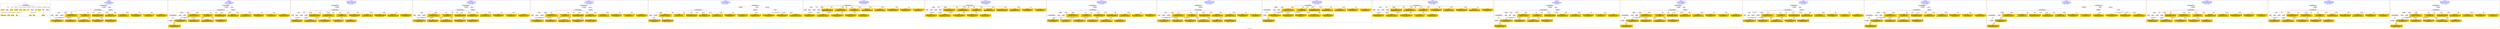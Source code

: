 digraph n0 {
fontcolor="blue"
remincross="true"
label="s28-wildlife-art.csv"
subgraph cluster_0 {
label="1-correct model"
n2[style="filled",color="white",fillcolor="lightgray",label="CulturalHeritageObject1"];
n3[shape="plaintext",style="filled",fillcolor="gold",label="Create Date"];
n4[style="filled",color="white",fillcolor="lightgray",label="Person1"];
n5[shape="plaintext",style="filled",fillcolor="gold",label="Description"];
n6[shape="plaintext",style="filled",fillcolor="gold",label="Measurements"];
n7[shape="plaintext",style="filled",fillcolor="gold",label="Materials"];
n8[shape="plaintext",style="filled",fillcolor="gold",label="Credit Line"];
n9[shape="plaintext",style="filled",fillcolor="gold",label="Owner"];
n10[style="filled",color="white",fillcolor="lightgray",label="Concept1"];
n11[shape="plaintext",style="filled",fillcolor="gold",label="Title"];
n12[shape="plaintext",style="filled",fillcolor="gold",label="ID Number"];
n13[style="filled",color="white",fillcolor="lightgray",label="Place1"];
n14[style="filled",color="white",fillcolor="lightgray",label="Concept2"];
n15[shape="plaintext",style="filled",fillcolor="gold",label="Maker Bio Country"];
n16[shape="plaintext",style="filled",fillcolor="gold",label="birthDate"];
n17[shape="plaintext",style="filled",fillcolor="gold",label="deathDate"];
n18[shape="plaintext",style="filled",fillcolor="gold",label="Maker"];
n19[shape="plaintext",style="filled",fillcolor="gold",label="Place Made"];
n20[shape="plaintext",style="filled",fillcolor="gold",label="Category"];
n21[shape="plaintext",style="filled",fillcolor="gold",label="Option1"];
}
subgraph cluster_1 {
label="candidate 0\nlink coherence:1.0\nnode coherence:1.0\nconfidence:0.3761636681098013\nmapping score:0.5612853252673696\ncost:17.99985\n-precision:0.44-recall:0.42"
n23[style="filled",color="white",fillcolor="lightgray",label="CulturalHeritageObject1"];
n24[style="filled",color="white",fillcolor="lightgray",label="Person1"];
n25[style="filled",color="white",fillcolor="lightgray",label="Concept1"];
n26[style="filled",color="white",fillcolor="lightgray",label="Document1"];
n27[style="filled",color="white",fillcolor="lightgray",label="EuropeanaAggregation1"];
n28[style="filled",color="white",fillcolor="lightgray",label="WebResource1"];
n29[shape="plaintext",style="filled",fillcolor="gold",label="Credit Line\n[CulturalHeritageObject,provenance,0.408]\n[CulturalHeritageObject,description,0.287]\n[CulturalHeritageObject,rightsHolder,0.214]\n[Document,classLink,0.091]"];
n30[shape="plaintext",style="filled",fillcolor="gold",label="Category\n[Concept,prefLabel,0.651]\n[CulturalHeritageObject,description,0.156]\n[CulturalHeritageObject,created,0.121]\n[WebResource,classLink,0.072]"];
n31[shape="plaintext",style="filled",fillcolor="gold",label="Option1\n[Person,nameOfThePerson,0.306]\n[Person,countryAssociatedWithThePerson,0.282]\n[CulturalHeritageObject,description,0.238]\n[Concept,prefLabel,0.174]"];
n32[shape="plaintext",style="filled",fillcolor="gold",label="Measurements\n[CulturalHeritageObject,extent,0.711]\n[CulturalHeritageObject,provenance,0.145]\n[WebResource,classLink,0.073]\n[CulturalHeritageObject,accessionNumber,0.071]"];
n33[shape="plaintext",style="filled",fillcolor="gold",label="Place Made\n[CulturalHeritageObject,description,0.455]\n[CulturalHeritageObject,provenance,0.279]\n[Person,biographicalInformation,0.156]\n[Concept,prefLabel,0.11]"];
n34[shape="plaintext",style="filled",fillcolor="gold",label="birthDate\n[CulturalHeritageObject,created,0.44]\n[Person,dateOfDeath,0.356]\n[Person,dateOfBirth,0.147]\n[CulturalHeritageObject,provenance,0.057]"];
n35[shape="plaintext",style="filled",fillcolor="gold",label="Owner\n[CulturalHeritageObject,provenance,0.327]\n[CulturalHeritageObject,rightsHolder,0.32]\n[CulturalHeritageObject,description,0.231]\n[Person,biographicalInformation,0.122]"];
n36[shape="plaintext",style="filled",fillcolor="gold",label="Maker Bio Country\n[Place,label,0.626]\n[CulturalHeritageObject,provenance,0.223]\n[CulturalHeritageObject,description,0.077]\n[Person,biographicalInformation,0.074]"];
n37[shape="plaintext",style="filled",fillcolor="gold",label="Materials\n[CulturalHeritageObject,medium,0.763]\n[Concept,prefLabel,0.129]\n[CulturalHeritageObject,provenance,0.06]\n[CulturalHeritageObject,description,0.048]"];
n38[shape="plaintext",style="filled",fillcolor="gold",label="Description\n[CulturalHeritageObject,description,0.577]\n[CulturalHeritageObject,title,0.201]\n[Person,biographicalInformation,0.126]\n[Concept,prefLabel,0.096]"];
n39[shape="plaintext",style="filled",fillcolor="gold",label="Maker\n[Person,nameOfThePerson,0.429]\n[CulturalHeritageObject,provenance,0.254]\n[CulturalHeritageObject,description,0.173]\n[Document,classLink,0.144]"];
n40[shape="plaintext",style="filled",fillcolor="gold",label="deathDate\n[Person,dateOfDeath,0.629]\n[CulturalHeritageObject,provenance,0.16]\n[CulturalHeritageObject,accessionNumber,0.122]\n[CulturalHeritageObject,created,0.088]"];
n41[shape="plaintext",style="filled",fillcolor="gold",label="Title\n[CulturalHeritageObject,description,0.299]\n[Concept,prefLabel,0.26]\n[CulturalHeritageObject,title,0.236]\n[Document,classLink,0.205]"];
}
subgraph cluster_2 {
label="candidate 1\nlink coherence:1.0\nnode coherence:1.0\nconfidence:0.3761636681098013\nmapping score:0.5612853252673696\ncost:18.99984\n-precision:0.42-recall:0.42"
n43[style="filled",color="white",fillcolor="lightgray",label="CulturalHeritageObject1"];
n44[style="filled",color="white",fillcolor="lightgray",label="CulturalHeritageObject2"];
n45[style="filled",color="white",fillcolor="lightgray",label="Person1"];
n46[style="filled",color="white",fillcolor="lightgray",label="Concept1"];
n47[style="filled",color="white",fillcolor="lightgray",label="Document2"];
n48[style="filled",color="white",fillcolor="lightgray",label="EuropeanaAggregation1"];
n49[style="filled",color="white",fillcolor="lightgray",label="WebResource1"];
n50[shape="plaintext",style="filled",fillcolor="gold",label="Category\n[Concept,prefLabel,0.651]\n[CulturalHeritageObject,description,0.156]\n[CulturalHeritageObject,created,0.121]\n[WebResource,classLink,0.072]"];
n51[shape="plaintext",style="filled",fillcolor="gold",label="Option1\n[Person,nameOfThePerson,0.306]\n[Person,countryAssociatedWithThePerson,0.282]\n[CulturalHeritageObject,description,0.238]\n[Concept,prefLabel,0.174]"];
n52[shape="plaintext",style="filled",fillcolor="gold",label="Measurements\n[CulturalHeritageObject,extent,0.711]\n[CulturalHeritageObject,provenance,0.145]\n[WebResource,classLink,0.073]\n[CulturalHeritageObject,accessionNumber,0.071]"];
n53[shape="plaintext",style="filled",fillcolor="gold",label="Place Made\n[CulturalHeritageObject,description,0.455]\n[CulturalHeritageObject,provenance,0.279]\n[Person,biographicalInformation,0.156]\n[Concept,prefLabel,0.11]"];
n54[shape="plaintext",style="filled",fillcolor="gold",label="birthDate\n[CulturalHeritageObject,created,0.44]\n[Person,dateOfDeath,0.356]\n[Person,dateOfBirth,0.147]\n[CulturalHeritageObject,provenance,0.057]"];
n55[shape="plaintext",style="filled",fillcolor="gold",label="Owner\n[CulturalHeritageObject,provenance,0.327]\n[CulturalHeritageObject,rightsHolder,0.32]\n[CulturalHeritageObject,description,0.231]\n[Person,biographicalInformation,0.122]"];
n56[shape="plaintext",style="filled",fillcolor="gold",label="Maker Bio Country\n[Place,label,0.626]\n[CulturalHeritageObject,provenance,0.223]\n[CulturalHeritageObject,description,0.077]\n[Person,biographicalInformation,0.074]"];
n57[shape="plaintext",style="filled",fillcolor="gold",label="Materials\n[CulturalHeritageObject,medium,0.763]\n[Concept,prefLabel,0.129]\n[CulturalHeritageObject,provenance,0.06]\n[CulturalHeritageObject,description,0.048]"];
n58[shape="plaintext",style="filled",fillcolor="gold",label="Credit Line\n[CulturalHeritageObject,provenance,0.408]\n[CulturalHeritageObject,description,0.287]\n[CulturalHeritageObject,rightsHolder,0.214]\n[Document,classLink,0.091]"];
n59[shape="plaintext",style="filled",fillcolor="gold",label="Description\n[CulturalHeritageObject,description,0.577]\n[CulturalHeritageObject,title,0.201]\n[Person,biographicalInformation,0.126]\n[Concept,prefLabel,0.096]"];
n60[shape="plaintext",style="filled",fillcolor="gold",label="Maker\n[Person,nameOfThePerson,0.429]\n[CulturalHeritageObject,provenance,0.254]\n[CulturalHeritageObject,description,0.173]\n[Document,classLink,0.144]"];
n61[shape="plaintext",style="filled",fillcolor="gold",label="deathDate\n[Person,dateOfDeath,0.629]\n[CulturalHeritageObject,provenance,0.16]\n[CulturalHeritageObject,accessionNumber,0.122]\n[CulturalHeritageObject,created,0.088]"];
n62[shape="plaintext",style="filled",fillcolor="gold",label="Title\n[CulturalHeritageObject,description,0.299]\n[Concept,prefLabel,0.26]\n[CulturalHeritageObject,title,0.236]\n[Document,classLink,0.205]"];
}
subgraph cluster_3 {
label="candidate 10\nlink coherence:0.9444444444444444\nnode coherence:0.9444444444444444\nconfidence:0.4210648121980184\nmapping score:0.5577338547782568\ncost:17.99988\n-precision:0.56-recall:0.53"
n64[style="filled",color="white",fillcolor="lightgray",label="CulturalHeritageObject1"];
n65[style="filled",color="white",fillcolor="lightgray",label="Person1"];
n66[style="filled",color="white",fillcolor="lightgray",label="Person2"];
n67[style="filled",color="white",fillcolor="lightgray",label="Concept1"];
n68[style="filled",color="white",fillcolor="lightgray",label="Concept2"];
n69[style="filled",color="white",fillcolor="lightgray",label="EuropeanaAggregation1"];
n70[shape="plaintext",style="filled",fillcolor="gold",label="Option1\n[Person,nameOfThePerson,0.306]\n[Person,countryAssociatedWithThePerson,0.282]\n[CulturalHeritageObject,description,0.238]\n[Concept,prefLabel,0.174]"];
n71[shape="plaintext",style="filled",fillcolor="gold",label="Owner\n[CulturalHeritageObject,provenance,0.327]\n[CulturalHeritageObject,rightsHolder,0.32]\n[CulturalHeritageObject,description,0.231]\n[Person,biographicalInformation,0.122]"];
n72[shape="plaintext",style="filled",fillcolor="gold",label="Measurements\n[CulturalHeritageObject,extent,0.711]\n[CulturalHeritageObject,provenance,0.145]\n[WebResource,classLink,0.073]\n[CulturalHeritageObject,accessionNumber,0.071]"];
n73[shape="plaintext",style="filled",fillcolor="gold",label="Title\n[CulturalHeritageObject,description,0.299]\n[Concept,prefLabel,0.26]\n[CulturalHeritageObject,title,0.236]\n[Document,classLink,0.205]"];
n74[shape="plaintext",style="filled",fillcolor="gold",label="birthDate\n[CulturalHeritageObject,created,0.44]\n[Person,dateOfDeath,0.356]\n[Person,dateOfBirth,0.147]\n[CulturalHeritageObject,provenance,0.057]"];
n75[shape="plaintext",style="filled",fillcolor="gold",label="Category\n[Concept,prefLabel,0.651]\n[CulturalHeritageObject,description,0.156]\n[CulturalHeritageObject,created,0.121]\n[WebResource,classLink,0.072]"];
n76[shape="plaintext",style="filled",fillcolor="gold",label="Place Made\n[CulturalHeritageObject,description,0.455]\n[CulturalHeritageObject,provenance,0.279]\n[Person,biographicalInformation,0.156]\n[Concept,prefLabel,0.11]"];
n77[shape="plaintext",style="filled",fillcolor="gold",label="Materials\n[CulturalHeritageObject,medium,0.763]\n[Concept,prefLabel,0.129]\n[CulturalHeritageObject,provenance,0.06]\n[CulturalHeritageObject,description,0.048]"];
n78[shape="plaintext",style="filled",fillcolor="gold",label="Credit Line\n[CulturalHeritageObject,provenance,0.408]\n[CulturalHeritageObject,description,0.287]\n[CulturalHeritageObject,rightsHolder,0.214]\n[Document,classLink,0.091]"];
n79[shape="plaintext",style="filled",fillcolor="gold",label="Maker Bio Country\n[Place,label,0.626]\n[CulturalHeritageObject,provenance,0.223]\n[CulturalHeritageObject,description,0.077]\n[Person,biographicalInformation,0.074]"];
n80[shape="plaintext",style="filled",fillcolor="gold",label="Maker\n[Person,nameOfThePerson,0.429]\n[CulturalHeritageObject,provenance,0.254]\n[CulturalHeritageObject,description,0.173]\n[Document,classLink,0.144]"];
n81[shape="plaintext",style="filled",fillcolor="gold",label="deathDate\n[Person,dateOfDeath,0.629]\n[CulturalHeritageObject,provenance,0.16]\n[CulturalHeritageObject,accessionNumber,0.122]\n[CulturalHeritageObject,created,0.088]"];
n82[shape="plaintext",style="filled",fillcolor="gold",label="Description\n[CulturalHeritageObject,description,0.577]\n[CulturalHeritageObject,title,0.201]\n[Person,biographicalInformation,0.126]\n[Concept,prefLabel,0.096]"];
}
subgraph cluster_4 {
label="candidate 11\nlink coherence:0.9444444444444444\nnode coherence:1.0\nconfidence:0.3761636681098013\nmapping score:0.5612853252673696\ncost:17.99984\n-precision:0.39-recall:0.37"
n84[style="filled",color="white",fillcolor="lightgray",label="CulturalHeritageObject1"];
n85[style="filled",color="white",fillcolor="lightgray",label="Person1"];
n86[style="filled",color="white",fillcolor="lightgray",label="Concept1"];
n87[style="filled",color="white",fillcolor="lightgray",label="Document1"];
n88[style="filled",color="white",fillcolor="lightgray",label="EuropeanaAggregation1"];
n89[style="filled",color="white",fillcolor="lightgray",label="WebResource1"];
n90[shape="plaintext",style="filled",fillcolor="gold",label="Credit Line\n[CulturalHeritageObject,provenance,0.408]\n[CulturalHeritageObject,description,0.287]\n[CulturalHeritageObject,rightsHolder,0.214]\n[Document,classLink,0.091]"];
n91[shape="plaintext",style="filled",fillcolor="gold",label="Category\n[Concept,prefLabel,0.651]\n[CulturalHeritageObject,description,0.156]\n[CulturalHeritageObject,created,0.121]\n[WebResource,classLink,0.072]"];
n92[shape="plaintext",style="filled",fillcolor="gold",label="Option1\n[Person,nameOfThePerson,0.306]\n[Person,countryAssociatedWithThePerson,0.282]\n[CulturalHeritageObject,description,0.238]\n[Concept,prefLabel,0.174]"];
n93[shape="plaintext",style="filled",fillcolor="gold",label="Measurements\n[CulturalHeritageObject,extent,0.711]\n[CulturalHeritageObject,provenance,0.145]\n[WebResource,classLink,0.073]\n[CulturalHeritageObject,accessionNumber,0.071]"];
n94[shape="plaintext",style="filled",fillcolor="gold",label="Place Made\n[CulturalHeritageObject,description,0.455]\n[CulturalHeritageObject,provenance,0.279]\n[Person,biographicalInformation,0.156]\n[Concept,prefLabel,0.11]"];
n95[shape="plaintext",style="filled",fillcolor="gold",label="birthDate\n[CulturalHeritageObject,created,0.44]\n[Person,dateOfDeath,0.356]\n[Person,dateOfBirth,0.147]\n[CulturalHeritageObject,provenance,0.057]"];
n96[shape="plaintext",style="filled",fillcolor="gold",label="Owner\n[CulturalHeritageObject,provenance,0.327]\n[CulturalHeritageObject,rightsHolder,0.32]\n[CulturalHeritageObject,description,0.231]\n[Person,biographicalInformation,0.122]"];
n97[shape="plaintext",style="filled",fillcolor="gold",label="Maker Bio Country\n[Place,label,0.626]\n[CulturalHeritageObject,provenance,0.223]\n[CulturalHeritageObject,description,0.077]\n[Person,biographicalInformation,0.074]"];
n98[shape="plaintext",style="filled",fillcolor="gold",label="Materials\n[CulturalHeritageObject,medium,0.763]\n[Concept,prefLabel,0.129]\n[CulturalHeritageObject,provenance,0.06]\n[CulturalHeritageObject,description,0.048]"];
n99[shape="plaintext",style="filled",fillcolor="gold",label="Description\n[CulturalHeritageObject,description,0.577]\n[CulturalHeritageObject,title,0.201]\n[Person,biographicalInformation,0.126]\n[Concept,prefLabel,0.096]"];
n100[shape="plaintext",style="filled",fillcolor="gold",label="Maker\n[Person,nameOfThePerson,0.429]\n[CulturalHeritageObject,provenance,0.254]\n[CulturalHeritageObject,description,0.173]\n[Document,classLink,0.144]"];
n101[shape="plaintext",style="filled",fillcolor="gold",label="deathDate\n[Person,dateOfDeath,0.629]\n[CulturalHeritageObject,provenance,0.16]\n[CulturalHeritageObject,accessionNumber,0.122]\n[CulturalHeritageObject,created,0.088]"];
n102[shape="plaintext",style="filled",fillcolor="gold",label="Title\n[CulturalHeritageObject,description,0.299]\n[Concept,prefLabel,0.26]\n[CulturalHeritageObject,title,0.236]\n[Document,classLink,0.205]"];
}
subgraph cluster_5 {
label="candidate 12\nlink coherence:0.9444444444444444\nnode coherence:1.0\nconfidence:0.3761636681098013\nmapping score:0.5612853252673696\ncost:117.009892\n-precision:0.44-recall:0.42"
n104[style="filled",color="white",fillcolor="lightgray",label="CulturalHeritageObject1"];
n105[style="filled",color="white",fillcolor="lightgray",label="Person1"];
n106[style="filled",color="white",fillcolor="lightgray",label="Concept1"];
n107[style="filled",color="white",fillcolor="lightgray",label="Document1"];
n108[style="filled",color="white",fillcolor="lightgray",label="EuropeanaAggregation1"];
n109[style="filled",color="white",fillcolor="lightgray",label="WebResource1"];
n110[shape="plaintext",style="filled",fillcolor="gold",label="Credit Line\n[CulturalHeritageObject,provenance,0.408]\n[CulturalHeritageObject,description,0.287]\n[CulturalHeritageObject,rightsHolder,0.214]\n[Document,classLink,0.091]"];
n111[shape="plaintext",style="filled",fillcolor="gold",label="Category\n[Concept,prefLabel,0.651]\n[CulturalHeritageObject,description,0.156]\n[CulturalHeritageObject,created,0.121]\n[WebResource,classLink,0.072]"];
n112[shape="plaintext",style="filled",fillcolor="gold",label="Option1\n[Person,nameOfThePerson,0.306]\n[Person,countryAssociatedWithThePerson,0.282]\n[CulturalHeritageObject,description,0.238]\n[Concept,prefLabel,0.174]"];
n113[shape="plaintext",style="filled",fillcolor="gold",label="Measurements\n[CulturalHeritageObject,extent,0.711]\n[CulturalHeritageObject,provenance,0.145]\n[WebResource,classLink,0.073]\n[CulturalHeritageObject,accessionNumber,0.071]"];
n114[shape="plaintext",style="filled",fillcolor="gold",label="Place Made\n[CulturalHeritageObject,description,0.455]\n[CulturalHeritageObject,provenance,0.279]\n[Person,biographicalInformation,0.156]\n[Concept,prefLabel,0.11]"];
n115[shape="plaintext",style="filled",fillcolor="gold",label="birthDate\n[CulturalHeritageObject,created,0.44]\n[Person,dateOfDeath,0.356]\n[Person,dateOfBirth,0.147]\n[CulturalHeritageObject,provenance,0.057]"];
n116[shape="plaintext",style="filled",fillcolor="gold",label="Owner\n[CulturalHeritageObject,provenance,0.327]\n[CulturalHeritageObject,rightsHolder,0.32]\n[CulturalHeritageObject,description,0.231]\n[Person,biographicalInformation,0.122]"];
n117[shape="plaintext",style="filled",fillcolor="gold",label="Maker Bio Country\n[Place,label,0.626]\n[CulturalHeritageObject,provenance,0.223]\n[CulturalHeritageObject,description,0.077]\n[Person,biographicalInformation,0.074]"];
n118[shape="plaintext",style="filled",fillcolor="gold",label="Materials\n[CulturalHeritageObject,medium,0.763]\n[Concept,prefLabel,0.129]\n[CulturalHeritageObject,provenance,0.06]\n[CulturalHeritageObject,description,0.048]"];
n119[shape="plaintext",style="filled",fillcolor="gold",label="Description\n[CulturalHeritageObject,description,0.577]\n[CulturalHeritageObject,title,0.201]\n[Person,biographicalInformation,0.126]\n[Concept,prefLabel,0.096]"];
n120[shape="plaintext",style="filled",fillcolor="gold",label="Maker\n[Person,nameOfThePerson,0.429]\n[CulturalHeritageObject,provenance,0.254]\n[CulturalHeritageObject,description,0.173]\n[Document,classLink,0.144]"];
n121[shape="plaintext",style="filled",fillcolor="gold",label="deathDate\n[Person,dateOfDeath,0.629]\n[CulturalHeritageObject,provenance,0.16]\n[CulturalHeritageObject,accessionNumber,0.122]\n[CulturalHeritageObject,created,0.088]"];
n122[shape="plaintext",style="filled",fillcolor="gold",label="Title\n[CulturalHeritageObject,description,0.299]\n[Concept,prefLabel,0.26]\n[CulturalHeritageObject,title,0.236]\n[Document,classLink,0.205]"];
}
subgraph cluster_6 {
label="candidate 13\nlink coherence:0.9444444444444444\nnode coherence:1.0\nconfidence:0.3761636681098013\nmapping score:0.5612853252673696\ncost:117.009912\n-precision:0.39-recall:0.37"
n124[style="filled",color="white",fillcolor="lightgray",label="CulturalHeritageObject1"];
n125[style="filled",color="white",fillcolor="lightgray",label="Concept1"];
n126[style="filled",color="white",fillcolor="lightgray",label="Document1"];
n127[style="filled",color="white",fillcolor="lightgray",label="EuropeanaAggregation1"];
n128[style="filled",color="white",fillcolor="lightgray",label="WebResource1"];
n129[style="filled",color="white",fillcolor="lightgray",label="Person1"];
n130[shape="plaintext",style="filled",fillcolor="gold",label="Credit Line\n[CulturalHeritageObject,provenance,0.408]\n[CulturalHeritageObject,description,0.287]\n[CulturalHeritageObject,rightsHolder,0.214]\n[Document,classLink,0.091]"];
n131[shape="plaintext",style="filled",fillcolor="gold",label="Category\n[Concept,prefLabel,0.651]\n[CulturalHeritageObject,description,0.156]\n[CulturalHeritageObject,created,0.121]\n[WebResource,classLink,0.072]"];
n132[shape="plaintext",style="filled",fillcolor="gold",label="Option1\n[Person,nameOfThePerson,0.306]\n[Person,countryAssociatedWithThePerson,0.282]\n[CulturalHeritageObject,description,0.238]\n[Concept,prefLabel,0.174]"];
n133[shape="plaintext",style="filled",fillcolor="gold",label="Measurements\n[CulturalHeritageObject,extent,0.711]\n[CulturalHeritageObject,provenance,0.145]\n[WebResource,classLink,0.073]\n[CulturalHeritageObject,accessionNumber,0.071]"];
n134[shape="plaintext",style="filled",fillcolor="gold",label="Place Made\n[CulturalHeritageObject,description,0.455]\n[CulturalHeritageObject,provenance,0.279]\n[Person,biographicalInformation,0.156]\n[Concept,prefLabel,0.11]"];
n135[shape="plaintext",style="filled",fillcolor="gold",label="birthDate\n[CulturalHeritageObject,created,0.44]\n[Person,dateOfDeath,0.356]\n[Person,dateOfBirth,0.147]\n[CulturalHeritageObject,provenance,0.057]"];
n136[shape="plaintext",style="filled",fillcolor="gold",label="Owner\n[CulturalHeritageObject,provenance,0.327]\n[CulturalHeritageObject,rightsHolder,0.32]\n[CulturalHeritageObject,description,0.231]\n[Person,biographicalInformation,0.122]"];
n137[shape="plaintext",style="filled",fillcolor="gold",label="Maker Bio Country\n[Place,label,0.626]\n[CulturalHeritageObject,provenance,0.223]\n[CulturalHeritageObject,description,0.077]\n[Person,biographicalInformation,0.074]"];
n138[shape="plaintext",style="filled",fillcolor="gold",label="Materials\n[CulturalHeritageObject,medium,0.763]\n[Concept,prefLabel,0.129]\n[CulturalHeritageObject,provenance,0.06]\n[CulturalHeritageObject,description,0.048]"];
n139[shape="plaintext",style="filled",fillcolor="gold",label="Description\n[CulturalHeritageObject,description,0.577]\n[CulturalHeritageObject,title,0.201]\n[Person,biographicalInformation,0.126]\n[Concept,prefLabel,0.096]"];
n140[shape="plaintext",style="filled",fillcolor="gold",label="Maker\n[Person,nameOfThePerson,0.429]\n[CulturalHeritageObject,provenance,0.254]\n[CulturalHeritageObject,description,0.173]\n[Document,classLink,0.144]"];
n141[shape="plaintext",style="filled",fillcolor="gold",label="deathDate\n[Person,dateOfDeath,0.629]\n[CulturalHeritageObject,provenance,0.16]\n[CulturalHeritageObject,accessionNumber,0.122]\n[CulturalHeritageObject,created,0.088]"];
n142[shape="plaintext",style="filled",fillcolor="gold",label="Title\n[CulturalHeritageObject,description,0.299]\n[Concept,prefLabel,0.26]\n[CulturalHeritageObject,title,0.236]\n[Document,classLink,0.205]"];
}
subgraph cluster_7 {
label="candidate 14\nlink coherence:0.9411764705882353\nnode coherence:0.9444444444444444\nconfidence:0.44637400824663176\nmapping score:0.5661702534611279\ncost:16.99992\n-precision:0.71-recall:0.63"
n144[style="filled",color="white",fillcolor="lightgray",label="CulturalHeritageObject1"];
n145[style="filled",color="white",fillcolor="lightgray",label="Person1"];
n146[style="filled",color="white",fillcolor="lightgray",label="Person2"];
n147[style="filled",color="white",fillcolor="lightgray",label="Concept1"];
n148[style="filled",color="white",fillcolor="lightgray",label="Concept2"];
n149[shape="plaintext",style="filled",fillcolor="gold",label="Option1\n[Person,nameOfThePerson,0.306]\n[Person,countryAssociatedWithThePerson,0.282]\n[CulturalHeritageObject,description,0.238]\n[Concept,prefLabel,0.174]"];
n150[shape="plaintext",style="filled",fillcolor="gold",label="Owner\n[CulturalHeritageObject,provenance,0.327]\n[CulturalHeritageObject,rightsHolder,0.32]\n[CulturalHeritageObject,description,0.231]\n[Person,biographicalInformation,0.122]"];
n151[shape="plaintext",style="filled",fillcolor="gold",label="Measurements\n[CulturalHeritageObject,extent,0.711]\n[CulturalHeritageObject,provenance,0.145]\n[WebResource,classLink,0.073]\n[CulturalHeritageObject,accessionNumber,0.071]"];
n152[shape="plaintext",style="filled",fillcolor="gold",label="Place Made\n[CulturalHeritageObject,description,0.455]\n[CulturalHeritageObject,provenance,0.279]\n[Person,biographicalInformation,0.156]\n[Concept,prefLabel,0.11]"];
n153[shape="plaintext",style="filled",fillcolor="gold",label="birthDate\n[CulturalHeritageObject,created,0.44]\n[Person,dateOfDeath,0.356]\n[Person,dateOfBirth,0.147]\n[CulturalHeritageObject,provenance,0.057]"];
n154[shape="plaintext",style="filled",fillcolor="gold",label="Category\n[Concept,prefLabel,0.651]\n[CulturalHeritageObject,description,0.156]\n[CulturalHeritageObject,created,0.121]\n[WebResource,classLink,0.072]"];
n155[shape="plaintext",style="filled",fillcolor="gold",label="Maker Bio Country\n[Place,label,0.626]\n[CulturalHeritageObject,provenance,0.223]\n[CulturalHeritageObject,description,0.077]\n[Person,biographicalInformation,0.074]"];
n156[shape="plaintext",style="filled",fillcolor="gold",label="Materials\n[CulturalHeritageObject,medium,0.763]\n[Concept,prefLabel,0.129]\n[CulturalHeritageObject,provenance,0.06]\n[CulturalHeritageObject,description,0.048]"];
n157[shape="plaintext",style="filled",fillcolor="gold",label="Credit Line\n[CulturalHeritageObject,provenance,0.408]\n[CulturalHeritageObject,description,0.287]\n[CulturalHeritageObject,rightsHolder,0.214]\n[Document,classLink,0.091]"];
n158[shape="plaintext",style="filled",fillcolor="gold",label="Description\n[CulturalHeritageObject,description,0.577]\n[CulturalHeritageObject,title,0.201]\n[Person,biographicalInformation,0.126]\n[Concept,prefLabel,0.096]"];
n159[shape="plaintext",style="filled",fillcolor="gold",label="Maker\n[Person,nameOfThePerson,0.429]\n[CulturalHeritageObject,provenance,0.254]\n[CulturalHeritageObject,description,0.173]\n[Document,classLink,0.144]"];
n160[shape="plaintext",style="filled",fillcolor="gold",label="deathDate\n[Person,dateOfDeath,0.629]\n[CulturalHeritageObject,provenance,0.16]\n[CulturalHeritageObject,accessionNumber,0.122]\n[CulturalHeritageObject,created,0.088]"];
n161[shape="plaintext",style="filled",fillcolor="gold",label="Title\n[CulturalHeritageObject,description,0.299]\n[Concept,prefLabel,0.26]\n[CulturalHeritageObject,title,0.236]\n[Document,classLink,0.205]"];
}
subgraph cluster_8 {
label="candidate 15\nlink coherence:0.9411764705882353\nnode coherence:0.9444444444444444\nconfidence:0.4320176291024254\nmapping score:0.5613847937463925\ncost:16.99992\n-precision:0.59-recall:0.53"
n163[style="filled",color="white",fillcolor="lightgray",label="CulturalHeritageObject1"];
n164[style="filled",color="white",fillcolor="lightgray",label="Person1"];
n165[style="filled",color="white",fillcolor="lightgray",label="Person2"];
n166[style="filled",color="white",fillcolor="lightgray",label="Concept1"];
n167[style="filled",color="white",fillcolor="lightgray",label="Concept2"];
n168[shape="plaintext",style="filled",fillcolor="gold",label="Option1\n[Person,nameOfThePerson,0.306]\n[Person,countryAssociatedWithThePerson,0.282]\n[CulturalHeritageObject,description,0.238]\n[Concept,prefLabel,0.174]"];
n169[shape="plaintext",style="filled",fillcolor="gold",label="Credit Line\n[CulturalHeritageObject,provenance,0.408]\n[CulturalHeritageObject,description,0.287]\n[CulturalHeritageObject,rightsHolder,0.214]\n[Document,classLink,0.091]"];
n170[shape="plaintext",style="filled",fillcolor="gold",label="Measurements\n[CulturalHeritageObject,extent,0.711]\n[CulturalHeritageObject,provenance,0.145]\n[WebResource,classLink,0.073]\n[CulturalHeritageObject,accessionNumber,0.071]"];
n171[shape="plaintext",style="filled",fillcolor="gold",label="Place Made\n[CulturalHeritageObject,description,0.455]\n[CulturalHeritageObject,provenance,0.279]\n[Person,biographicalInformation,0.156]\n[Concept,prefLabel,0.11]"];
n172[shape="plaintext",style="filled",fillcolor="gold",label="birthDate\n[CulturalHeritageObject,created,0.44]\n[Person,dateOfDeath,0.356]\n[Person,dateOfBirth,0.147]\n[CulturalHeritageObject,provenance,0.057]"];
n173[shape="plaintext",style="filled",fillcolor="gold",label="Category\n[Concept,prefLabel,0.651]\n[CulturalHeritageObject,description,0.156]\n[CulturalHeritageObject,created,0.121]\n[WebResource,classLink,0.072]"];
n174[shape="plaintext",style="filled",fillcolor="gold",label="Maker Bio Country\n[Place,label,0.626]\n[CulturalHeritageObject,provenance,0.223]\n[CulturalHeritageObject,description,0.077]\n[Person,biographicalInformation,0.074]"];
n175[shape="plaintext",style="filled",fillcolor="gold",label="Owner\n[CulturalHeritageObject,provenance,0.327]\n[CulturalHeritageObject,rightsHolder,0.32]\n[CulturalHeritageObject,description,0.231]\n[Person,biographicalInformation,0.122]"];
n176[shape="plaintext",style="filled",fillcolor="gold",label="Materials\n[CulturalHeritageObject,medium,0.763]\n[Concept,prefLabel,0.129]\n[CulturalHeritageObject,provenance,0.06]\n[CulturalHeritageObject,description,0.048]"];
n177[shape="plaintext",style="filled",fillcolor="gold",label="Description\n[CulturalHeritageObject,description,0.577]\n[CulturalHeritageObject,title,0.201]\n[Person,biographicalInformation,0.126]\n[Concept,prefLabel,0.096]"];
n178[shape="plaintext",style="filled",fillcolor="gold",label="Maker\n[Person,nameOfThePerson,0.429]\n[CulturalHeritageObject,provenance,0.254]\n[CulturalHeritageObject,description,0.173]\n[Document,classLink,0.144]"];
n179[shape="plaintext",style="filled",fillcolor="gold",label="deathDate\n[Person,dateOfDeath,0.629]\n[CulturalHeritageObject,provenance,0.16]\n[CulturalHeritageObject,accessionNumber,0.122]\n[CulturalHeritageObject,created,0.088]"];
n180[shape="plaintext",style="filled",fillcolor="gold",label="Title\n[CulturalHeritageObject,description,0.299]\n[Concept,prefLabel,0.26]\n[CulturalHeritageObject,title,0.236]\n[Document,classLink,0.205]"];
}
subgraph cluster_9 {
label="candidate 16\nlink coherence:0.9411764705882353\nnode coherence:0.9411764705882353\nconfidence:0.4313907765120462\nmapping score:0.5729070310847092\ncost:115.99988\n-precision:0.47-recall:0.42"
n182[style="filled",color="white",fillcolor="lightgray",label="CulturalHeritageObject1"];
n183[style="filled",color="white",fillcolor="lightgray",label="CulturalHeritageObject2"];
n184[style="filled",color="white",fillcolor="lightgray",label="Person1"];
n185[style="filled",color="white",fillcolor="lightgray",label="Concept1"];
n186[style="filled",color="white",fillcolor="lightgray",label="EuropeanaAggregation1"];
n187[shape="plaintext",style="filled",fillcolor="gold",label="Option1\n[Person,nameOfThePerson,0.306]\n[Person,countryAssociatedWithThePerson,0.282]\n[CulturalHeritageObject,description,0.238]\n[Concept,prefLabel,0.174]"];
n188[shape="plaintext",style="filled",fillcolor="gold",label="Measurements\n[CulturalHeritageObject,extent,0.711]\n[CulturalHeritageObject,provenance,0.145]\n[WebResource,classLink,0.073]\n[CulturalHeritageObject,accessionNumber,0.071]"];
n189[shape="plaintext",style="filled",fillcolor="gold",label="Category\n[Concept,prefLabel,0.651]\n[CulturalHeritageObject,description,0.156]\n[CulturalHeritageObject,created,0.121]\n[WebResource,classLink,0.072]"];
n190[shape="plaintext",style="filled",fillcolor="gold",label="birthDate\n[CulturalHeritageObject,created,0.44]\n[Person,dateOfDeath,0.356]\n[Person,dateOfBirth,0.147]\n[CulturalHeritageObject,provenance,0.057]"];
n191[shape="plaintext",style="filled",fillcolor="gold",label="Place Made\n[CulturalHeritageObject,description,0.455]\n[CulturalHeritageObject,provenance,0.279]\n[Person,biographicalInformation,0.156]\n[Concept,prefLabel,0.11]"];
n192[shape="plaintext",style="filled",fillcolor="gold",label="Title\n[CulturalHeritageObject,description,0.299]\n[Concept,prefLabel,0.26]\n[CulturalHeritageObject,title,0.236]\n[Document,classLink,0.205]"];
n193[shape="plaintext",style="filled",fillcolor="gold",label="Credit Line\n[CulturalHeritageObject,provenance,0.408]\n[CulturalHeritageObject,description,0.287]\n[CulturalHeritageObject,rightsHolder,0.214]\n[Document,classLink,0.091]"];
n194[shape="plaintext",style="filled",fillcolor="gold",label="Owner\n[CulturalHeritageObject,provenance,0.327]\n[CulturalHeritageObject,rightsHolder,0.32]\n[CulturalHeritageObject,description,0.231]\n[Person,biographicalInformation,0.122]"];
n195[shape="plaintext",style="filled",fillcolor="gold",label="Materials\n[CulturalHeritageObject,medium,0.763]\n[Concept,prefLabel,0.129]\n[CulturalHeritageObject,provenance,0.06]\n[CulturalHeritageObject,description,0.048]"];
n196[shape="plaintext",style="filled",fillcolor="gold",label="Maker Bio Country\n[Place,label,0.626]\n[CulturalHeritageObject,provenance,0.223]\n[CulturalHeritageObject,description,0.077]\n[Person,biographicalInformation,0.074]"];
n197[shape="plaintext",style="filled",fillcolor="gold",label="Maker\n[Person,nameOfThePerson,0.429]\n[CulturalHeritageObject,provenance,0.254]\n[CulturalHeritageObject,description,0.173]\n[Document,classLink,0.144]"];
n198[shape="plaintext",style="filled",fillcolor="gold",label="deathDate\n[Person,dateOfDeath,0.629]\n[CulturalHeritageObject,provenance,0.16]\n[CulturalHeritageObject,accessionNumber,0.122]\n[CulturalHeritageObject,created,0.088]"];
n199[shape="plaintext",style="filled",fillcolor="gold",label="Description\n[CulturalHeritageObject,description,0.577]\n[CulturalHeritageObject,title,0.201]\n[Person,biographicalInformation,0.126]\n[Concept,prefLabel,0.096]"];
}
subgraph cluster_10 {
label="candidate 17\nlink coherence:0.9411764705882353\nnode coherence:0.9411764705882353\nconfidence:0.4241932274870122\nmapping score:0.5705078480763645\ncost:16.99989\n-precision:0.53-recall:0.47"
n201[style="filled",color="white",fillcolor="lightgray",label="CulturalHeritageObject1"];
n202[style="filled",color="white",fillcolor="lightgray",label="Person1"];
n203[style="filled",color="white",fillcolor="lightgray",label="Concept1"];
n204[style="filled",color="white",fillcolor="lightgray",label="Document1"];
n205[style="filled",color="white",fillcolor="lightgray",label="EuropeanaAggregation1"];
n206[shape="plaintext",style="filled",fillcolor="gold",label="Credit Line\n[CulturalHeritageObject,provenance,0.408]\n[CulturalHeritageObject,description,0.287]\n[CulturalHeritageObject,rightsHolder,0.214]\n[Document,classLink,0.091]"];
n207[shape="plaintext",style="filled",fillcolor="gold",label="Option1\n[Person,nameOfThePerson,0.306]\n[Person,countryAssociatedWithThePerson,0.282]\n[CulturalHeritageObject,description,0.238]\n[Concept,prefLabel,0.174]"];
n208[shape="plaintext",style="filled",fillcolor="gold",label="Measurements\n[CulturalHeritageObject,extent,0.711]\n[CulturalHeritageObject,provenance,0.145]\n[WebResource,classLink,0.073]\n[CulturalHeritageObject,accessionNumber,0.071]"];
n209[shape="plaintext",style="filled",fillcolor="gold",label="Category\n[Concept,prefLabel,0.651]\n[CulturalHeritageObject,description,0.156]\n[CulturalHeritageObject,created,0.121]\n[WebResource,classLink,0.072]"];
n210[shape="plaintext",style="filled",fillcolor="gold",label="birthDate\n[CulturalHeritageObject,created,0.44]\n[Person,dateOfDeath,0.356]\n[Person,dateOfBirth,0.147]\n[CulturalHeritageObject,provenance,0.057]"];
n211[shape="plaintext",style="filled",fillcolor="gold",label="Owner\n[CulturalHeritageObject,provenance,0.327]\n[CulturalHeritageObject,rightsHolder,0.32]\n[CulturalHeritageObject,description,0.231]\n[Person,biographicalInformation,0.122]"];
n212[shape="plaintext",style="filled",fillcolor="gold",label="Maker Bio Country\n[Place,label,0.626]\n[CulturalHeritageObject,provenance,0.223]\n[CulturalHeritageObject,description,0.077]\n[Person,biographicalInformation,0.074]"];
n213[shape="plaintext",style="filled",fillcolor="gold",label="Materials\n[CulturalHeritageObject,medium,0.763]\n[Concept,prefLabel,0.129]\n[CulturalHeritageObject,provenance,0.06]\n[CulturalHeritageObject,description,0.048]"];
n214[shape="plaintext",style="filled",fillcolor="gold",label="Description\n[CulturalHeritageObject,description,0.577]\n[CulturalHeritageObject,title,0.201]\n[Person,biographicalInformation,0.126]\n[Concept,prefLabel,0.096]"];
n215[shape="plaintext",style="filled",fillcolor="gold",label="Maker\n[Person,nameOfThePerson,0.429]\n[CulturalHeritageObject,provenance,0.254]\n[CulturalHeritageObject,description,0.173]\n[Document,classLink,0.144]"];
n216[shape="plaintext",style="filled",fillcolor="gold",label="Place Made\n[CulturalHeritageObject,description,0.455]\n[CulturalHeritageObject,provenance,0.279]\n[Person,biographicalInformation,0.156]\n[Concept,prefLabel,0.11]"];
n217[shape="plaintext",style="filled",fillcolor="gold",label="deathDate\n[Person,dateOfDeath,0.629]\n[CulturalHeritageObject,provenance,0.16]\n[CulturalHeritageObject,accessionNumber,0.122]\n[CulturalHeritageObject,created,0.088]"];
n218[shape="plaintext",style="filled",fillcolor="gold",label="Title\n[CulturalHeritageObject,description,0.299]\n[Concept,prefLabel,0.26]\n[CulturalHeritageObject,title,0.236]\n[Document,classLink,0.205]"];
}
subgraph cluster_11 {
label="candidate 18\nlink coherence:0.9411764705882353\nnode coherence:0.9411764705882353\nconfidence:0.4241932274870122\nmapping score:0.5705078480763645\ncost:16.99992\n-precision:0.53-recall:0.47"
n220[style="filled",color="white",fillcolor="lightgray",label="CulturalHeritageObject1"];
n221[style="filled",color="white",fillcolor="lightgray",label="CulturalHeritageObject2"];
n222[style="filled",color="white",fillcolor="lightgray",label="Person1"];
n223[style="filled",color="white",fillcolor="lightgray",label="Concept1"];
n224[style="filled",color="white",fillcolor="lightgray",label="Document2"];
n225[shape="plaintext",style="filled",fillcolor="gold",label="Option1\n[Person,nameOfThePerson,0.306]\n[Person,countryAssociatedWithThePerson,0.282]\n[CulturalHeritageObject,description,0.238]\n[Concept,prefLabel,0.174]"];
n226[shape="plaintext",style="filled",fillcolor="gold",label="Measurements\n[CulturalHeritageObject,extent,0.711]\n[CulturalHeritageObject,provenance,0.145]\n[WebResource,classLink,0.073]\n[CulturalHeritageObject,accessionNumber,0.071]"];
n227[shape="plaintext",style="filled",fillcolor="gold",label="Category\n[Concept,prefLabel,0.651]\n[CulturalHeritageObject,description,0.156]\n[CulturalHeritageObject,created,0.121]\n[WebResource,classLink,0.072]"];
n228[shape="plaintext",style="filled",fillcolor="gold",label="birthDate\n[CulturalHeritageObject,created,0.44]\n[Person,dateOfDeath,0.356]\n[Person,dateOfBirth,0.147]\n[CulturalHeritageObject,provenance,0.057]"];
n229[shape="plaintext",style="filled",fillcolor="gold",label="Owner\n[CulturalHeritageObject,provenance,0.327]\n[CulturalHeritageObject,rightsHolder,0.32]\n[CulturalHeritageObject,description,0.231]\n[Person,biographicalInformation,0.122]"];
n230[shape="plaintext",style="filled",fillcolor="gold",label="Maker Bio Country\n[Place,label,0.626]\n[CulturalHeritageObject,provenance,0.223]\n[CulturalHeritageObject,description,0.077]\n[Person,biographicalInformation,0.074]"];
n231[shape="plaintext",style="filled",fillcolor="gold",label="Materials\n[CulturalHeritageObject,medium,0.763]\n[Concept,prefLabel,0.129]\n[CulturalHeritageObject,provenance,0.06]\n[CulturalHeritageObject,description,0.048]"];
n232[shape="plaintext",style="filled",fillcolor="gold",label="Credit Line\n[CulturalHeritageObject,provenance,0.408]\n[CulturalHeritageObject,description,0.287]\n[CulturalHeritageObject,rightsHolder,0.214]\n[Document,classLink,0.091]"];
n233[shape="plaintext",style="filled",fillcolor="gold",label="Description\n[CulturalHeritageObject,description,0.577]\n[CulturalHeritageObject,title,0.201]\n[Person,biographicalInformation,0.126]\n[Concept,prefLabel,0.096]"];
n234[shape="plaintext",style="filled",fillcolor="gold",label="Maker\n[Person,nameOfThePerson,0.429]\n[CulturalHeritageObject,provenance,0.254]\n[CulturalHeritageObject,description,0.173]\n[Document,classLink,0.144]"];
n235[shape="plaintext",style="filled",fillcolor="gold",label="Place Made\n[CulturalHeritageObject,description,0.455]\n[CulturalHeritageObject,provenance,0.279]\n[Person,biographicalInformation,0.156]\n[Concept,prefLabel,0.11]"];
n236[shape="plaintext",style="filled",fillcolor="gold",label="deathDate\n[Person,dateOfDeath,0.629]\n[CulturalHeritageObject,provenance,0.16]\n[CulturalHeritageObject,accessionNumber,0.122]\n[CulturalHeritageObject,created,0.088]"];
n237[shape="plaintext",style="filled",fillcolor="gold",label="Title\n[CulturalHeritageObject,description,0.299]\n[Concept,prefLabel,0.26]\n[CulturalHeritageObject,title,0.236]\n[Document,classLink,0.205]"];
}
subgraph cluster_12 {
label="candidate 19\nlink coherence:0.9411764705882353\nnode coherence:0.9444444444444444\nconfidence:0.4210648121980184\nmapping score:0.5577338547782568\ncost:16.99992\n-precision:0.59-recall:0.53"
n239[style="filled",color="white",fillcolor="lightgray",label="CulturalHeritageObject1"];
n240[style="filled",color="white",fillcolor="lightgray",label="Person1"];
n241[style="filled",color="white",fillcolor="lightgray",label="Person2"];
n242[style="filled",color="white",fillcolor="lightgray",label="Concept1"];
n243[style="filled",color="white",fillcolor="lightgray",label="Concept2"];
n244[shape="plaintext",style="filled",fillcolor="gold",label="Option1\n[Person,nameOfThePerson,0.306]\n[Person,countryAssociatedWithThePerson,0.282]\n[CulturalHeritageObject,description,0.238]\n[Concept,prefLabel,0.174]"];
n245[shape="plaintext",style="filled",fillcolor="gold",label="Owner\n[CulturalHeritageObject,provenance,0.327]\n[CulturalHeritageObject,rightsHolder,0.32]\n[CulturalHeritageObject,description,0.231]\n[Person,biographicalInformation,0.122]"];
n246[shape="plaintext",style="filled",fillcolor="gold",label="Measurements\n[CulturalHeritageObject,extent,0.711]\n[CulturalHeritageObject,provenance,0.145]\n[WebResource,classLink,0.073]\n[CulturalHeritageObject,accessionNumber,0.071]"];
n247[shape="plaintext",style="filled",fillcolor="gold",label="Title\n[CulturalHeritageObject,description,0.299]\n[Concept,prefLabel,0.26]\n[CulturalHeritageObject,title,0.236]\n[Document,classLink,0.205]"];
n248[shape="plaintext",style="filled",fillcolor="gold",label="birthDate\n[CulturalHeritageObject,created,0.44]\n[Person,dateOfDeath,0.356]\n[Person,dateOfBirth,0.147]\n[CulturalHeritageObject,provenance,0.057]"];
n249[shape="plaintext",style="filled",fillcolor="gold",label="Category\n[Concept,prefLabel,0.651]\n[CulturalHeritageObject,description,0.156]\n[CulturalHeritageObject,created,0.121]\n[WebResource,classLink,0.072]"];
n250[shape="plaintext",style="filled",fillcolor="gold",label="Place Made\n[CulturalHeritageObject,description,0.455]\n[CulturalHeritageObject,provenance,0.279]\n[Person,biographicalInformation,0.156]\n[Concept,prefLabel,0.11]"];
n251[shape="plaintext",style="filled",fillcolor="gold",label="Materials\n[CulturalHeritageObject,medium,0.763]\n[Concept,prefLabel,0.129]\n[CulturalHeritageObject,provenance,0.06]\n[CulturalHeritageObject,description,0.048]"];
n252[shape="plaintext",style="filled",fillcolor="gold",label="Credit Line\n[CulturalHeritageObject,provenance,0.408]\n[CulturalHeritageObject,description,0.287]\n[CulturalHeritageObject,rightsHolder,0.214]\n[Document,classLink,0.091]"];
n253[shape="plaintext",style="filled",fillcolor="gold",label="Maker Bio Country\n[Place,label,0.626]\n[CulturalHeritageObject,provenance,0.223]\n[CulturalHeritageObject,description,0.077]\n[Person,biographicalInformation,0.074]"];
n254[shape="plaintext",style="filled",fillcolor="gold",label="Maker\n[Person,nameOfThePerson,0.429]\n[CulturalHeritageObject,provenance,0.254]\n[CulturalHeritageObject,description,0.173]\n[Document,classLink,0.144]"];
n255[shape="plaintext",style="filled",fillcolor="gold",label="deathDate\n[Person,dateOfDeath,0.629]\n[CulturalHeritageObject,provenance,0.16]\n[CulturalHeritageObject,accessionNumber,0.122]\n[CulturalHeritageObject,created,0.088]"];
n256[shape="plaintext",style="filled",fillcolor="gold",label="Description\n[CulturalHeritageObject,description,0.577]\n[CulturalHeritageObject,title,0.201]\n[Person,biographicalInformation,0.126]\n[Concept,prefLabel,0.096]"];
}
subgraph cluster_13 {
label="candidate 2\nlink coherence:0.95\nnode coherence:1.0\nconfidence:0.3761636681098013\nmapping score:0.5612853252673696\ncost:19.99984\n-precision:0.45-recall:0.47"
n258[style="filled",color="white",fillcolor="lightgray",label="CulturalHeritageObject1"];
n259[style="filled",color="white",fillcolor="lightgray",label="CulturalHeritageObject2"];
n260[style="filled",color="white",fillcolor="lightgray",label="Person1"];
n261[style="filled",color="white",fillcolor="lightgray",label="Place1"];
n262[style="filled",color="white",fillcolor="lightgray",label="Concept1"];
n263[style="filled",color="white",fillcolor="lightgray",label="Document2"];
n264[style="filled",color="white",fillcolor="lightgray",label="EuropeanaAggregation1"];
n265[style="filled",color="white",fillcolor="lightgray",label="WebResource1"];
n266[shape="plaintext",style="filled",fillcolor="gold",label="Category\n[Concept,prefLabel,0.651]\n[CulturalHeritageObject,description,0.156]\n[CulturalHeritageObject,created,0.121]\n[WebResource,classLink,0.072]"];
n267[shape="plaintext",style="filled",fillcolor="gold",label="Option1\n[Person,nameOfThePerson,0.306]\n[Person,countryAssociatedWithThePerson,0.282]\n[CulturalHeritageObject,description,0.238]\n[Concept,prefLabel,0.174]"];
n268[shape="plaintext",style="filled",fillcolor="gold",label="Measurements\n[CulturalHeritageObject,extent,0.711]\n[CulturalHeritageObject,provenance,0.145]\n[WebResource,classLink,0.073]\n[CulturalHeritageObject,accessionNumber,0.071]"];
n269[shape="plaintext",style="filled",fillcolor="gold",label="Place Made\n[CulturalHeritageObject,description,0.455]\n[CulturalHeritageObject,provenance,0.279]\n[Person,biographicalInformation,0.156]\n[Concept,prefLabel,0.11]"];
n270[shape="plaintext",style="filled",fillcolor="gold",label="birthDate\n[CulturalHeritageObject,created,0.44]\n[Person,dateOfDeath,0.356]\n[Person,dateOfBirth,0.147]\n[CulturalHeritageObject,provenance,0.057]"];
n271[shape="plaintext",style="filled",fillcolor="gold",label="Owner\n[CulturalHeritageObject,provenance,0.327]\n[CulturalHeritageObject,rightsHolder,0.32]\n[CulturalHeritageObject,description,0.231]\n[Person,biographicalInformation,0.122]"];
n272[shape="plaintext",style="filled",fillcolor="gold",label="Maker Bio Country\n[Place,label,0.626]\n[CulturalHeritageObject,provenance,0.223]\n[CulturalHeritageObject,description,0.077]\n[Person,biographicalInformation,0.074]"];
n273[shape="plaintext",style="filled",fillcolor="gold",label="Materials\n[CulturalHeritageObject,medium,0.763]\n[Concept,prefLabel,0.129]\n[CulturalHeritageObject,provenance,0.06]\n[CulturalHeritageObject,description,0.048]"];
n274[shape="plaintext",style="filled",fillcolor="gold",label="Credit Line\n[CulturalHeritageObject,provenance,0.408]\n[CulturalHeritageObject,description,0.287]\n[CulturalHeritageObject,rightsHolder,0.214]\n[Document,classLink,0.091]"];
n275[shape="plaintext",style="filled",fillcolor="gold",label="Description\n[CulturalHeritageObject,description,0.577]\n[CulturalHeritageObject,title,0.201]\n[Person,biographicalInformation,0.126]\n[Concept,prefLabel,0.096]"];
n276[shape="plaintext",style="filled",fillcolor="gold",label="Maker\n[Person,nameOfThePerson,0.429]\n[CulturalHeritageObject,provenance,0.254]\n[CulturalHeritageObject,description,0.173]\n[Document,classLink,0.144]"];
n277[shape="plaintext",style="filled",fillcolor="gold",label="deathDate\n[Person,dateOfDeath,0.629]\n[CulturalHeritageObject,provenance,0.16]\n[CulturalHeritageObject,accessionNumber,0.122]\n[CulturalHeritageObject,created,0.088]"];
n278[shape="plaintext",style="filled",fillcolor="gold",label="Title\n[CulturalHeritageObject,description,0.299]\n[Concept,prefLabel,0.26]\n[CulturalHeritageObject,title,0.236]\n[Document,classLink,0.205]"];
}
subgraph cluster_14 {
label="candidate 3\nlink coherence:0.9473684210526315\nnode coherence:1.0\nconfidence:0.3761636681098013\nmapping score:0.5612853252673696\ncost:18.99983\n-precision:0.37-recall:0.37"
n280[style="filled",color="white",fillcolor="lightgray",label="CulturalHeritageObject1"];
n281[style="filled",color="white",fillcolor="lightgray",label="CulturalHeritageObject2"];
n282[style="filled",color="white",fillcolor="lightgray",label="Person1"];
n283[style="filled",color="white",fillcolor="lightgray",label="Concept1"];
n284[style="filled",color="white",fillcolor="lightgray",label="Document2"];
n285[style="filled",color="white",fillcolor="lightgray",label="EuropeanaAggregation1"];
n286[style="filled",color="white",fillcolor="lightgray",label="WebResource1"];
n287[shape="plaintext",style="filled",fillcolor="gold",label="Category\n[Concept,prefLabel,0.651]\n[CulturalHeritageObject,description,0.156]\n[CulturalHeritageObject,created,0.121]\n[WebResource,classLink,0.072]"];
n288[shape="plaintext",style="filled",fillcolor="gold",label="Option1\n[Person,nameOfThePerson,0.306]\n[Person,countryAssociatedWithThePerson,0.282]\n[CulturalHeritageObject,description,0.238]\n[Concept,prefLabel,0.174]"];
n289[shape="plaintext",style="filled",fillcolor="gold",label="Measurements\n[CulturalHeritageObject,extent,0.711]\n[CulturalHeritageObject,provenance,0.145]\n[WebResource,classLink,0.073]\n[CulturalHeritageObject,accessionNumber,0.071]"];
n290[shape="plaintext",style="filled",fillcolor="gold",label="Place Made\n[CulturalHeritageObject,description,0.455]\n[CulturalHeritageObject,provenance,0.279]\n[Person,biographicalInformation,0.156]\n[Concept,prefLabel,0.11]"];
n291[shape="plaintext",style="filled",fillcolor="gold",label="birthDate\n[CulturalHeritageObject,created,0.44]\n[Person,dateOfDeath,0.356]\n[Person,dateOfBirth,0.147]\n[CulturalHeritageObject,provenance,0.057]"];
n292[shape="plaintext",style="filled",fillcolor="gold",label="Owner\n[CulturalHeritageObject,provenance,0.327]\n[CulturalHeritageObject,rightsHolder,0.32]\n[CulturalHeritageObject,description,0.231]\n[Person,biographicalInformation,0.122]"];
n293[shape="plaintext",style="filled",fillcolor="gold",label="Maker Bio Country\n[Place,label,0.626]\n[CulturalHeritageObject,provenance,0.223]\n[CulturalHeritageObject,description,0.077]\n[Person,biographicalInformation,0.074]"];
n294[shape="plaintext",style="filled",fillcolor="gold",label="Materials\n[CulturalHeritageObject,medium,0.763]\n[Concept,prefLabel,0.129]\n[CulturalHeritageObject,provenance,0.06]\n[CulturalHeritageObject,description,0.048]"];
n295[shape="plaintext",style="filled",fillcolor="gold",label="Credit Line\n[CulturalHeritageObject,provenance,0.408]\n[CulturalHeritageObject,description,0.287]\n[CulturalHeritageObject,rightsHolder,0.214]\n[Document,classLink,0.091]"];
n296[shape="plaintext",style="filled",fillcolor="gold",label="Description\n[CulturalHeritageObject,description,0.577]\n[CulturalHeritageObject,title,0.201]\n[Person,biographicalInformation,0.126]\n[Concept,prefLabel,0.096]"];
n297[shape="plaintext",style="filled",fillcolor="gold",label="Maker\n[Person,nameOfThePerson,0.429]\n[CulturalHeritageObject,provenance,0.254]\n[CulturalHeritageObject,description,0.173]\n[Document,classLink,0.144]"];
n298[shape="plaintext",style="filled",fillcolor="gold",label="deathDate\n[Person,dateOfDeath,0.629]\n[CulturalHeritageObject,provenance,0.16]\n[CulturalHeritageObject,accessionNumber,0.122]\n[CulturalHeritageObject,created,0.088]"];
n299[shape="plaintext",style="filled",fillcolor="gold",label="Title\n[CulturalHeritageObject,description,0.299]\n[Concept,prefLabel,0.26]\n[CulturalHeritageObject,title,0.236]\n[Document,classLink,0.205]"];
}
subgraph cluster_15 {
label="candidate 4\nlink coherence:0.9473684210526315\nnode coherence:1.0\nconfidence:0.3761636681098013\nmapping score:0.5612853252673696\ncost:18.99985\n-precision:0.47-recall:0.47"
n301[style="filled",color="white",fillcolor="lightgray",label="CulturalHeritageObject1"];
n302[style="filled",color="white",fillcolor="lightgray",label="Person1"];
n303[style="filled",color="white",fillcolor="lightgray",label="Place1"];
n304[style="filled",color="white",fillcolor="lightgray",label="Concept1"];
n305[style="filled",color="white",fillcolor="lightgray",label="Document1"];
n306[style="filled",color="white",fillcolor="lightgray",label="EuropeanaAggregation1"];
n307[style="filled",color="white",fillcolor="lightgray",label="WebResource1"];
n308[shape="plaintext",style="filled",fillcolor="gold",label="Credit Line\n[CulturalHeritageObject,provenance,0.408]\n[CulturalHeritageObject,description,0.287]\n[CulturalHeritageObject,rightsHolder,0.214]\n[Document,classLink,0.091]"];
n309[shape="plaintext",style="filled",fillcolor="gold",label="Category\n[Concept,prefLabel,0.651]\n[CulturalHeritageObject,description,0.156]\n[CulturalHeritageObject,created,0.121]\n[WebResource,classLink,0.072]"];
n310[shape="plaintext",style="filled",fillcolor="gold",label="Option1\n[Person,nameOfThePerson,0.306]\n[Person,countryAssociatedWithThePerson,0.282]\n[CulturalHeritageObject,description,0.238]\n[Concept,prefLabel,0.174]"];
n311[shape="plaintext",style="filled",fillcolor="gold",label="Measurements\n[CulturalHeritageObject,extent,0.711]\n[CulturalHeritageObject,provenance,0.145]\n[WebResource,classLink,0.073]\n[CulturalHeritageObject,accessionNumber,0.071]"];
n312[shape="plaintext",style="filled",fillcolor="gold",label="Place Made\n[CulturalHeritageObject,description,0.455]\n[CulturalHeritageObject,provenance,0.279]\n[Person,biographicalInformation,0.156]\n[Concept,prefLabel,0.11]"];
n313[shape="plaintext",style="filled",fillcolor="gold",label="birthDate\n[CulturalHeritageObject,created,0.44]\n[Person,dateOfDeath,0.356]\n[Person,dateOfBirth,0.147]\n[CulturalHeritageObject,provenance,0.057]"];
n314[shape="plaintext",style="filled",fillcolor="gold",label="Owner\n[CulturalHeritageObject,provenance,0.327]\n[CulturalHeritageObject,rightsHolder,0.32]\n[CulturalHeritageObject,description,0.231]\n[Person,biographicalInformation,0.122]"];
n315[shape="plaintext",style="filled",fillcolor="gold",label="Maker Bio Country\n[Place,label,0.626]\n[CulturalHeritageObject,provenance,0.223]\n[CulturalHeritageObject,description,0.077]\n[Person,biographicalInformation,0.074]"];
n316[shape="plaintext",style="filled",fillcolor="gold",label="Materials\n[CulturalHeritageObject,medium,0.763]\n[Concept,prefLabel,0.129]\n[CulturalHeritageObject,provenance,0.06]\n[CulturalHeritageObject,description,0.048]"];
n317[shape="plaintext",style="filled",fillcolor="gold",label="Description\n[CulturalHeritageObject,description,0.577]\n[CulturalHeritageObject,title,0.201]\n[Person,biographicalInformation,0.126]\n[Concept,prefLabel,0.096]"];
n318[shape="plaintext",style="filled",fillcolor="gold",label="Maker\n[Person,nameOfThePerson,0.429]\n[CulturalHeritageObject,provenance,0.254]\n[CulturalHeritageObject,description,0.173]\n[Document,classLink,0.144]"];
n319[shape="plaintext",style="filled",fillcolor="gold",label="deathDate\n[Person,dateOfDeath,0.629]\n[CulturalHeritageObject,provenance,0.16]\n[CulturalHeritageObject,accessionNumber,0.122]\n[CulturalHeritageObject,created,0.088]"];
n320[shape="plaintext",style="filled",fillcolor="gold",label="Title\n[CulturalHeritageObject,description,0.299]\n[Concept,prefLabel,0.26]\n[CulturalHeritageObject,title,0.236]\n[Document,classLink,0.205]"];
}
subgraph cluster_16 {
label="candidate 5\nlink coherence:0.9473684210526315\nnode coherence:1.0\nconfidence:0.3761636681098013\nmapping score:0.5612853252673696\ncost:118.009882\n-precision:0.42-recall:0.42"
n322[style="filled",color="white",fillcolor="lightgray",label="CulturalHeritageObject1"];
n323[style="filled",color="white",fillcolor="lightgray",label="CulturalHeritageObject2"];
n324[style="filled",color="white",fillcolor="lightgray",label="Person1"];
n325[style="filled",color="white",fillcolor="lightgray",label="Concept1"];
n326[style="filled",color="white",fillcolor="lightgray",label="Document2"];
n327[style="filled",color="white",fillcolor="lightgray",label="EuropeanaAggregation1"];
n328[style="filled",color="white",fillcolor="lightgray",label="WebResource1"];
n329[shape="plaintext",style="filled",fillcolor="gold",label="Category\n[Concept,prefLabel,0.651]\n[CulturalHeritageObject,description,0.156]\n[CulturalHeritageObject,created,0.121]\n[WebResource,classLink,0.072]"];
n330[shape="plaintext",style="filled",fillcolor="gold",label="Option1\n[Person,nameOfThePerson,0.306]\n[Person,countryAssociatedWithThePerson,0.282]\n[CulturalHeritageObject,description,0.238]\n[Concept,prefLabel,0.174]"];
n331[shape="plaintext",style="filled",fillcolor="gold",label="Measurements\n[CulturalHeritageObject,extent,0.711]\n[CulturalHeritageObject,provenance,0.145]\n[WebResource,classLink,0.073]\n[CulturalHeritageObject,accessionNumber,0.071]"];
n332[shape="plaintext",style="filled",fillcolor="gold",label="Place Made\n[CulturalHeritageObject,description,0.455]\n[CulturalHeritageObject,provenance,0.279]\n[Person,biographicalInformation,0.156]\n[Concept,prefLabel,0.11]"];
n333[shape="plaintext",style="filled",fillcolor="gold",label="birthDate\n[CulturalHeritageObject,created,0.44]\n[Person,dateOfDeath,0.356]\n[Person,dateOfBirth,0.147]\n[CulturalHeritageObject,provenance,0.057]"];
n334[shape="plaintext",style="filled",fillcolor="gold",label="Owner\n[CulturalHeritageObject,provenance,0.327]\n[CulturalHeritageObject,rightsHolder,0.32]\n[CulturalHeritageObject,description,0.231]\n[Person,biographicalInformation,0.122]"];
n335[shape="plaintext",style="filled",fillcolor="gold",label="Maker Bio Country\n[Place,label,0.626]\n[CulturalHeritageObject,provenance,0.223]\n[CulturalHeritageObject,description,0.077]\n[Person,biographicalInformation,0.074]"];
n336[shape="plaintext",style="filled",fillcolor="gold",label="Materials\n[CulturalHeritageObject,medium,0.763]\n[Concept,prefLabel,0.129]\n[CulturalHeritageObject,provenance,0.06]\n[CulturalHeritageObject,description,0.048]"];
n337[shape="plaintext",style="filled",fillcolor="gold",label="Credit Line\n[CulturalHeritageObject,provenance,0.408]\n[CulturalHeritageObject,description,0.287]\n[CulturalHeritageObject,rightsHolder,0.214]\n[Document,classLink,0.091]"];
n338[shape="plaintext",style="filled",fillcolor="gold",label="Description\n[CulturalHeritageObject,description,0.577]\n[CulturalHeritageObject,title,0.201]\n[Person,biographicalInformation,0.126]\n[Concept,prefLabel,0.096]"];
n339[shape="plaintext",style="filled",fillcolor="gold",label="Maker\n[Person,nameOfThePerson,0.429]\n[CulturalHeritageObject,provenance,0.254]\n[CulturalHeritageObject,description,0.173]\n[Document,classLink,0.144]"];
n340[shape="plaintext",style="filled",fillcolor="gold",label="deathDate\n[Person,dateOfDeath,0.629]\n[CulturalHeritageObject,provenance,0.16]\n[CulturalHeritageObject,accessionNumber,0.122]\n[CulturalHeritageObject,created,0.088]"];
n341[shape="plaintext",style="filled",fillcolor="gold",label="Title\n[CulturalHeritageObject,description,0.299]\n[Concept,prefLabel,0.26]\n[CulturalHeritageObject,title,0.236]\n[Document,classLink,0.205]"];
}
subgraph cluster_17 {
label="candidate 6\nlink coherence:0.9473684210526315\nnode coherence:1.0\nconfidence:0.3761636681098013\nmapping score:0.5612853252673696\ncost:118.009902\n-precision:0.37-recall:0.37"
n343[style="filled",color="white",fillcolor="lightgray",label="CulturalHeritageObject1"];
n344[style="filled",color="white",fillcolor="lightgray",label="CulturalHeritageObject2"];
n345[style="filled",color="white",fillcolor="lightgray",label="Concept1"];
n346[style="filled",color="white",fillcolor="lightgray",label="Document2"];
n347[style="filled",color="white",fillcolor="lightgray",label="EuropeanaAggregation1"];
n348[style="filled",color="white",fillcolor="lightgray",label="WebResource1"];
n349[style="filled",color="white",fillcolor="lightgray",label="Person1"];
n350[shape="plaintext",style="filled",fillcolor="gold",label="Category\n[Concept,prefLabel,0.651]\n[CulturalHeritageObject,description,0.156]\n[CulturalHeritageObject,created,0.121]\n[WebResource,classLink,0.072]"];
n351[shape="plaintext",style="filled",fillcolor="gold",label="Option1\n[Person,nameOfThePerson,0.306]\n[Person,countryAssociatedWithThePerson,0.282]\n[CulturalHeritageObject,description,0.238]\n[Concept,prefLabel,0.174]"];
n352[shape="plaintext",style="filled",fillcolor="gold",label="Measurements\n[CulturalHeritageObject,extent,0.711]\n[CulturalHeritageObject,provenance,0.145]\n[WebResource,classLink,0.073]\n[CulturalHeritageObject,accessionNumber,0.071]"];
n353[shape="plaintext",style="filled",fillcolor="gold",label="Place Made\n[CulturalHeritageObject,description,0.455]\n[CulturalHeritageObject,provenance,0.279]\n[Person,biographicalInformation,0.156]\n[Concept,prefLabel,0.11]"];
n354[shape="plaintext",style="filled",fillcolor="gold",label="birthDate\n[CulturalHeritageObject,created,0.44]\n[Person,dateOfDeath,0.356]\n[Person,dateOfBirth,0.147]\n[CulturalHeritageObject,provenance,0.057]"];
n355[shape="plaintext",style="filled",fillcolor="gold",label="Owner\n[CulturalHeritageObject,provenance,0.327]\n[CulturalHeritageObject,rightsHolder,0.32]\n[CulturalHeritageObject,description,0.231]\n[Person,biographicalInformation,0.122]"];
n356[shape="plaintext",style="filled",fillcolor="gold",label="Maker Bio Country\n[Place,label,0.626]\n[CulturalHeritageObject,provenance,0.223]\n[CulturalHeritageObject,description,0.077]\n[Person,biographicalInformation,0.074]"];
n357[shape="plaintext",style="filled",fillcolor="gold",label="Materials\n[CulturalHeritageObject,medium,0.763]\n[Concept,prefLabel,0.129]\n[CulturalHeritageObject,provenance,0.06]\n[CulturalHeritageObject,description,0.048]"];
n358[shape="plaintext",style="filled",fillcolor="gold",label="Credit Line\n[CulturalHeritageObject,provenance,0.408]\n[CulturalHeritageObject,description,0.287]\n[CulturalHeritageObject,rightsHolder,0.214]\n[Document,classLink,0.091]"];
n359[shape="plaintext",style="filled",fillcolor="gold",label="Description\n[CulturalHeritageObject,description,0.577]\n[CulturalHeritageObject,title,0.201]\n[Person,biographicalInformation,0.126]\n[Concept,prefLabel,0.096]"];
n360[shape="plaintext",style="filled",fillcolor="gold",label="Maker\n[Person,nameOfThePerson,0.429]\n[CulturalHeritageObject,provenance,0.254]\n[CulturalHeritageObject,description,0.173]\n[Document,classLink,0.144]"];
n361[shape="plaintext",style="filled",fillcolor="gold",label="deathDate\n[Person,dateOfDeath,0.629]\n[CulturalHeritageObject,provenance,0.16]\n[CulturalHeritageObject,accessionNumber,0.122]\n[CulturalHeritageObject,created,0.088]"];
n362[shape="plaintext",style="filled",fillcolor="gold",label="Title\n[CulturalHeritageObject,description,0.299]\n[Concept,prefLabel,0.26]\n[CulturalHeritageObject,title,0.236]\n[Document,classLink,0.205]"];
}
subgraph cluster_18 {
label="candidate 7\nlink coherence:0.9444444444444444\nnode coherence:0.9444444444444444\nconfidence:0.44637400824663176\nmapping score:0.5661702534611279\ncost:17.99988\n-precision:0.67-recall:0.63"
n364[style="filled",color="white",fillcolor="lightgray",label="CulturalHeritageObject1"];
n365[style="filled",color="white",fillcolor="lightgray",label="Person1"];
n366[style="filled",color="white",fillcolor="lightgray",label="Person2"];
n367[style="filled",color="white",fillcolor="lightgray",label="Concept1"];
n368[style="filled",color="white",fillcolor="lightgray",label="Concept2"];
n369[style="filled",color="white",fillcolor="lightgray",label="EuropeanaAggregation1"];
n370[shape="plaintext",style="filled",fillcolor="gold",label="Option1\n[Person,nameOfThePerson,0.306]\n[Person,countryAssociatedWithThePerson,0.282]\n[CulturalHeritageObject,description,0.238]\n[Concept,prefLabel,0.174]"];
n371[shape="plaintext",style="filled",fillcolor="gold",label="Owner\n[CulturalHeritageObject,provenance,0.327]\n[CulturalHeritageObject,rightsHolder,0.32]\n[CulturalHeritageObject,description,0.231]\n[Person,biographicalInformation,0.122]"];
n372[shape="plaintext",style="filled",fillcolor="gold",label="Measurements\n[CulturalHeritageObject,extent,0.711]\n[CulturalHeritageObject,provenance,0.145]\n[WebResource,classLink,0.073]\n[CulturalHeritageObject,accessionNumber,0.071]"];
n373[shape="plaintext",style="filled",fillcolor="gold",label="Place Made\n[CulturalHeritageObject,description,0.455]\n[CulturalHeritageObject,provenance,0.279]\n[Person,biographicalInformation,0.156]\n[Concept,prefLabel,0.11]"];
n374[shape="plaintext",style="filled",fillcolor="gold",label="birthDate\n[CulturalHeritageObject,created,0.44]\n[Person,dateOfDeath,0.356]\n[Person,dateOfBirth,0.147]\n[CulturalHeritageObject,provenance,0.057]"];
n375[shape="plaintext",style="filled",fillcolor="gold",label="Category\n[Concept,prefLabel,0.651]\n[CulturalHeritageObject,description,0.156]\n[CulturalHeritageObject,created,0.121]\n[WebResource,classLink,0.072]"];
n376[shape="plaintext",style="filled",fillcolor="gold",label="Maker Bio Country\n[Place,label,0.626]\n[CulturalHeritageObject,provenance,0.223]\n[CulturalHeritageObject,description,0.077]\n[Person,biographicalInformation,0.074]"];
n377[shape="plaintext",style="filled",fillcolor="gold",label="Materials\n[CulturalHeritageObject,medium,0.763]\n[Concept,prefLabel,0.129]\n[CulturalHeritageObject,provenance,0.06]\n[CulturalHeritageObject,description,0.048]"];
n378[shape="plaintext",style="filled",fillcolor="gold",label="Credit Line\n[CulturalHeritageObject,provenance,0.408]\n[CulturalHeritageObject,description,0.287]\n[CulturalHeritageObject,rightsHolder,0.214]\n[Document,classLink,0.091]"];
n379[shape="plaintext",style="filled",fillcolor="gold",label="Description\n[CulturalHeritageObject,description,0.577]\n[CulturalHeritageObject,title,0.201]\n[Person,biographicalInformation,0.126]\n[Concept,prefLabel,0.096]"];
n380[shape="plaintext",style="filled",fillcolor="gold",label="Maker\n[Person,nameOfThePerson,0.429]\n[CulturalHeritageObject,provenance,0.254]\n[CulturalHeritageObject,description,0.173]\n[Document,classLink,0.144]"];
n381[shape="plaintext",style="filled",fillcolor="gold",label="deathDate\n[Person,dateOfDeath,0.629]\n[CulturalHeritageObject,provenance,0.16]\n[CulturalHeritageObject,accessionNumber,0.122]\n[CulturalHeritageObject,created,0.088]"];
n382[shape="plaintext",style="filled",fillcolor="gold",label="Title\n[CulturalHeritageObject,description,0.299]\n[Concept,prefLabel,0.26]\n[CulturalHeritageObject,title,0.236]\n[Document,classLink,0.205]"];
}
subgraph cluster_19 {
label="candidate 8\nlink coherence:0.9444444444444444\nnode coherence:0.9444444444444444\nconfidence:0.4320176291024254\nmapping score:0.5613847937463925\ncost:17.99988\n-precision:0.56-recall:0.53"
n384[style="filled",color="white",fillcolor="lightgray",label="CulturalHeritageObject1"];
n385[style="filled",color="white",fillcolor="lightgray",label="Person1"];
n386[style="filled",color="white",fillcolor="lightgray",label="Person2"];
n387[style="filled",color="white",fillcolor="lightgray",label="Concept1"];
n388[style="filled",color="white",fillcolor="lightgray",label="Concept2"];
n389[style="filled",color="white",fillcolor="lightgray",label="EuropeanaAggregation1"];
n390[shape="plaintext",style="filled",fillcolor="gold",label="Option1\n[Person,nameOfThePerson,0.306]\n[Person,countryAssociatedWithThePerson,0.282]\n[CulturalHeritageObject,description,0.238]\n[Concept,prefLabel,0.174]"];
n391[shape="plaintext",style="filled",fillcolor="gold",label="Credit Line\n[CulturalHeritageObject,provenance,0.408]\n[CulturalHeritageObject,description,0.287]\n[CulturalHeritageObject,rightsHolder,0.214]\n[Document,classLink,0.091]"];
n392[shape="plaintext",style="filled",fillcolor="gold",label="Measurements\n[CulturalHeritageObject,extent,0.711]\n[CulturalHeritageObject,provenance,0.145]\n[WebResource,classLink,0.073]\n[CulturalHeritageObject,accessionNumber,0.071]"];
n393[shape="plaintext",style="filled",fillcolor="gold",label="Place Made\n[CulturalHeritageObject,description,0.455]\n[CulturalHeritageObject,provenance,0.279]\n[Person,biographicalInformation,0.156]\n[Concept,prefLabel,0.11]"];
n394[shape="plaintext",style="filled",fillcolor="gold",label="birthDate\n[CulturalHeritageObject,created,0.44]\n[Person,dateOfDeath,0.356]\n[Person,dateOfBirth,0.147]\n[CulturalHeritageObject,provenance,0.057]"];
n395[shape="plaintext",style="filled",fillcolor="gold",label="Category\n[Concept,prefLabel,0.651]\n[CulturalHeritageObject,description,0.156]\n[CulturalHeritageObject,created,0.121]\n[WebResource,classLink,0.072]"];
n396[shape="plaintext",style="filled",fillcolor="gold",label="Maker Bio Country\n[Place,label,0.626]\n[CulturalHeritageObject,provenance,0.223]\n[CulturalHeritageObject,description,0.077]\n[Person,biographicalInformation,0.074]"];
n397[shape="plaintext",style="filled",fillcolor="gold",label="Owner\n[CulturalHeritageObject,provenance,0.327]\n[CulturalHeritageObject,rightsHolder,0.32]\n[CulturalHeritageObject,description,0.231]\n[Person,biographicalInformation,0.122]"];
n398[shape="plaintext",style="filled",fillcolor="gold",label="Materials\n[CulturalHeritageObject,medium,0.763]\n[Concept,prefLabel,0.129]\n[CulturalHeritageObject,provenance,0.06]\n[CulturalHeritageObject,description,0.048]"];
n399[shape="plaintext",style="filled",fillcolor="gold",label="Description\n[CulturalHeritageObject,description,0.577]\n[CulturalHeritageObject,title,0.201]\n[Person,biographicalInformation,0.126]\n[Concept,prefLabel,0.096]"];
n400[shape="plaintext",style="filled",fillcolor="gold",label="Maker\n[Person,nameOfThePerson,0.429]\n[CulturalHeritageObject,provenance,0.254]\n[CulturalHeritageObject,description,0.173]\n[Document,classLink,0.144]"];
n401[shape="plaintext",style="filled",fillcolor="gold",label="deathDate\n[Person,dateOfDeath,0.629]\n[CulturalHeritageObject,provenance,0.16]\n[CulturalHeritageObject,accessionNumber,0.122]\n[CulturalHeritageObject,created,0.088]"];
n402[shape="plaintext",style="filled",fillcolor="gold",label="Title\n[CulturalHeritageObject,description,0.299]\n[Concept,prefLabel,0.26]\n[CulturalHeritageObject,title,0.236]\n[Document,classLink,0.205]"];
}
subgraph cluster_20 {
label="candidate 9\nlink coherence:0.9444444444444444\nnode coherence:0.9411764705882353\nconfidence:0.4241932274870122\nmapping score:0.5705078480763645\ncost:17.99988\n-precision:0.5-recall:0.47"
n404[style="filled",color="white",fillcolor="lightgray",label="CulturalHeritageObject1"];
n405[style="filled",color="white",fillcolor="lightgray",label="CulturalHeritageObject2"];
n406[style="filled",color="white",fillcolor="lightgray",label="Person1"];
n407[style="filled",color="white",fillcolor="lightgray",label="Concept1"];
n408[style="filled",color="white",fillcolor="lightgray",label="Document2"];
n409[style="filled",color="white",fillcolor="lightgray",label="EuropeanaAggregation1"];
n410[shape="plaintext",style="filled",fillcolor="gold",label="Option1\n[Person,nameOfThePerson,0.306]\n[Person,countryAssociatedWithThePerson,0.282]\n[CulturalHeritageObject,description,0.238]\n[Concept,prefLabel,0.174]"];
n411[shape="plaintext",style="filled",fillcolor="gold",label="Measurements\n[CulturalHeritageObject,extent,0.711]\n[CulturalHeritageObject,provenance,0.145]\n[WebResource,classLink,0.073]\n[CulturalHeritageObject,accessionNumber,0.071]"];
n412[shape="plaintext",style="filled",fillcolor="gold",label="Category\n[Concept,prefLabel,0.651]\n[CulturalHeritageObject,description,0.156]\n[CulturalHeritageObject,created,0.121]\n[WebResource,classLink,0.072]"];
n413[shape="plaintext",style="filled",fillcolor="gold",label="birthDate\n[CulturalHeritageObject,created,0.44]\n[Person,dateOfDeath,0.356]\n[Person,dateOfBirth,0.147]\n[CulturalHeritageObject,provenance,0.057]"];
n414[shape="plaintext",style="filled",fillcolor="gold",label="Owner\n[CulturalHeritageObject,provenance,0.327]\n[CulturalHeritageObject,rightsHolder,0.32]\n[CulturalHeritageObject,description,0.231]\n[Person,biographicalInformation,0.122]"];
n415[shape="plaintext",style="filled",fillcolor="gold",label="Maker Bio Country\n[Place,label,0.626]\n[CulturalHeritageObject,provenance,0.223]\n[CulturalHeritageObject,description,0.077]\n[Person,biographicalInformation,0.074]"];
n416[shape="plaintext",style="filled",fillcolor="gold",label="Materials\n[CulturalHeritageObject,medium,0.763]\n[Concept,prefLabel,0.129]\n[CulturalHeritageObject,provenance,0.06]\n[CulturalHeritageObject,description,0.048]"];
n417[shape="plaintext",style="filled",fillcolor="gold",label="Credit Line\n[CulturalHeritageObject,provenance,0.408]\n[CulturalHeritageObject,description,0.287]\n[CulturalHeritageObject,rightsHolder,0.214]\n[Document,classLink,0.091]"];
n418[shape="plaintext",style="filled",fillcolor="gold",label="Description\n[CulturalHeritageObject,description,0.577]\n[CulturalHeritageObject,title,0.201]\n[Person,biographicalInformation,0.126]\n[Concept,prefLabel,0.096]"];
n419[shape="plaintext",style="filled",fillcolor="gold",label="Maker\n[Person,nameOfThePerson,0.429]\n[CulturalHeritageObject,provenance,0.254]\n[CulturalHeritageObject,description,0.173]\n[Document,classLink,0.144]"];
n420[shape="plaintext",style="filled",fillcolor="gold",label="Place Made\n[CulturalHeritageObject,description,0.455]\n[CulturalHeritageObject,provenance,0.279]\n[Person,biographicalInformation,0.156]\n[Concept,prefLabel,0.11]"];
n421[shape="plaintext",style="filled",fillcolor="gold",label="deathDate\n[Person,dateOfDeath,0.629]\n[CulturalHeritageObject,provenance,0.16]\n[CulturalHeritageObject,accessionNumber,0.122]\n[CulturalHeritageObject,created,0.088]"];
n422[shape="plaintext",style="filled",fillcolor="gold",label="Title\n[CulturalHeritageObject,description,0.299]\n[Concept,prefLabel,0.26]\n[CulturalHeritageObject,title,0.236]\n[Document,classLink,0.205]"];
}
n2 -> n3[color="brown",fontcolor="black",label="created"]
n2 -> n4[color="brown",fontcolor="black",label="creator"]
n2 -> n5[color="brown",fontcolor="black",label="description"]
n2 -> n6[color="brown",fontcolor="black",label="extent"]
n2 -> n7[color="brown",fontcolor="black",label="medium"]
n2 -> n8[color="brown",fontcolor="black",label="provenance"]
n2 -> n9[color="brown",fontcolor="black",label="rightsHolder"]
n2 -> n10[color="brown",fontcolor="black",label="subject"]
n2 -> n11[color="brown",fontcolor="black",label="title"]
n2 -> n12[color="brown",fontcolor="black",label="accessionNumber"]
n2 -> n13[color="brown",fontcolor="black",label="associatedPlace"]
n2 -> n14[color="brown",fontcolor="black",label="hasType"]
n4 -> n15[color="brown",fontcolor="black",label="biographicalInformation"]
n4 -> n16[color="brown",fontcolor="black",label="dateOfBirth"]
n4 -> n17[color="brown",fontcolor="black",label="dateOfDeath"]
n4 -> n18[color="brown",fontcolor="black",label="nameOfThePerson"]
n13 -> n19[color="brown",fontcolor="black",label="label"]
n10 -> n20[color="brown",fontcolor="black",label="prefLabel"]
n10 -> n21[color="brown",fontcolor="black",label="prefLabel"]
n23 -> n24[color="brown",fontcolor="black",label="creator\nw=0.99994"]
n23 -> n25[color="brown",fontcolor="black",label="subject\nw=0.99999"]
n23 -> n26[color="brown",fontcolor="black",label="page\nw=1.0"]
n27 -> n23[color="brown",fontcolor="black",label="aggregatedCHO\nw=0.99996"]
n27 -> n28[color="brown",fontcolor="black",label="hasView\nw=0.99996"]
n26 -> n29[color="brown",fontcolor="black",label="classLink\nw=1.0"]
n28 -> n30[color="brown",fontcolor="black",label="classLink\nw=1.0"]
n24 -> n31[color="brown",fontcolor="black",label="countryAssociatedWithThePerson\nw=1.0"]
n23 -> n32[color="brown",fontcolor="black",label="extent\nw=1.0"]
n25 -> n33[color="brown",fontcolor="black",label="prefLabel\nw=1.0"]
n23 -> n34[color="brown",fontcolor="black",label="created\nw=1.0"]
n23 -> n35[color="brown",fontcolor="black",label="provenance\nw=1.0"]
n23 -> n36[color="brown",fontcolor="black",label="provenance\nw=1.0"]
n23 -> n37[color="brown",fontcolor="black",label="medium\nw=1.0"]
n23 -> n38[color="brown",fontcolor="black",label="description\nw=1.0"]
n24 -> n39[color="brown",fontcolor="black",label="nameOfThePerson\nw=1.0"]
n24 -> n40[color="brown",fontcolor="black",label="dateOfDeath\nw=1.0"]
n23 -> n41[color="brown",fontcolor="black",label="title\nw=1.0"]
n43 -> n44[color="brown",fontcolor="black",label="isRelatedTo\nw=0.99999"]
n43 -> n45[color="brown",fontcolor="black",label="creator\nw=0.99994"]
n43 -> n46[color="brown",fontcolor="black",label="subject\nw=0.99999"]
n44 -> n47[color="brown",fontcolor="black",label="page\nw=1.0"]
n48 -> n43[color="brown",fontcolor="black",label="aggregatedCHO\nw=0.99996"]
n48 -> n49[color="brown",fontcolor="black",label="hasView\nw=0.99996"]
n49 -> n50[color="brown",fontcolor="black",label="classLink\nw=1.0"]
n45 -> n51[color="brown",fontcolor="black",label="countryAssociatedWithThePerson\nw=1.0"]
n43 -> n52[color="brown",fontcolor="black",label="extent\nw=1.0"]
n46 -> n53[color="brown",fontcolor="black",label="prefLabel\nw=1.0"]
n43 -> n54[color="brown",fontcolor="black",label="created\nw=1.0"]
n43 -> n55[color="brown",fontcolor="black",label="provenance\nw=1.0"]
n43 -> n56[color="brown",fontcolor="black",label="provenance\nw=1.0"]
n43 -> n57[color="brown",fontcolor="black",label="medium\nw=1.0"]
n47 -> n58[color="brown",fontcolor="black",label="classLink\nw=1.0"]
n43 -> n59[color="brown",fontcolor="black",label="description\nw=1.0"]
n45 -> n60[color="brown",fontcolor="black",label="nameOfThePerson\nw=1.0"]
n45 -> n61[color="brown",fontcolor="black",label="dateOfDeath\nw=1.0"]
n43 -> n62[color="brown",fontcolor="black",label="title\nw=1.0"]
n64 -> n65[color="brown",fontcolor="black",label="creator\nw=0.99994"]
n64 -> n66[color="brown",fontcolor="black",label="sitter\nw=1.0"]
n64 -> n67[color="brown",fontcolor="black",label="hasType\nw=0.99998"]
n64 -> n68[color="brown",fontcolor="black",label="subject\nw=1.0"]
n69 -> n64[color="brown",fontcolor="black",label="aggregatedCHO\nw=0.99996"]
n66 -> n70[color="brown",fontcolor="black",label="nameOfThePerson\nw=1.0"]
n64 -> n71[color="brown",fontcolor="black",label="rightsHolder\nw=1.0"]
n64 -> n72[color="brown",fontcolor="black",label="extent\nw=1.0"]
n67 -> n73[color="brown",fontcolor="black",label="prefLabel\nw=1.0"]
n64 -> n74[color="brown",fontcolor="black",label="created\nw=1.0"]
n68 -> n75[color="brown",fontcolor="black",label="prefLabel\nw=1.0"]
n64 -> n76[color="brown",fontcolor="black",label="provenance\nw=1.0"]
n64 -> n77[color="brown",fontcolor="black",label="medium\nw=1.0"]
n64 -> n78[color="brown",fontcolor="black",label="provenance\nw=1.0"]
n64 -> n79[color="brown",fontcolor="black",label="description\nw=1.0"]
n65 -> n80[color="brown",fontcolor="black",label="nameOfThePerson\nw=1.0"]
n65 -> n81[color="brown",fontcolor="black",label="dateOfDeath\nw=1.0"]
n64 -> n82[color="brown",fontcolor="black",label="title\nw=1.0"]
n84 -> n85[color="brown",fontcolor="black",label="creator\nw=0.99994"]
n84 -> n86[color="brown",fontcolor="black",label="hasType\nw=0.99998"]
n84 -> n87[color="brown",fontcolor="black",label="page\nw=1.0"]
n88 -> n84[color="brown",fontcolor="black",label="aggregatedCHO\nw=0.99996"]
n88 -> n89[color="brown",fontcolor="black",label="hasView\nw=0.99996"]
n87 -> n90[color="brown",fontcolor="black",label="classLink\nw=1.0"]
n89 -> n91[color="brown",fontcolor="black",label="classLink\nw=1.0"]
n85 -> n92[color="brown",fontcolor="black",label="countryAssociatedWithThePerson\nw=1.0"]
n84 -> n93[color="brown",fontcolor="black",label="extent\nw=1.0"]
n86 -> n94[color="brown",fontcolor="black",label="prefLabel\nw=1.0"]
n84 -> n95[color="brown",fontcolor="black",label="created\nw=1.0"]
n84 -> n96[color="brown",fontcolor="black",label="provenance\nw=1.0"]
n84 -> n97[color="brown",fontcolor="black",label="provenance\nw=1.0"]
n84 -> n98[color="brown",fontcolor="black",label="medium\nw=1.0"]
n84 -> n99[color="brown",fontcolor="black",label="description\nw=1.0"]
n85 -> n100[color="brown",fontcolor="black",label="nameOfThePerson\nw=1.0"]
n85 -> n101[color="brown",fontcolor="black",label="dateOfDeath\nw=1.0"]
n84 -> n102[color="brown",fontcolor="black",label="title\nw=1.0"]
n104 -> n105[color="brown",fontcolor="black",label="creator\nw=0.99994"]
n104 -> n106[color="brown",fontcolor="black",label="subject\nw=0.99999"]
n104 -> n107[color="brown",fontcolor="black",label="page\nw=1.0"]
n108 -> n104[color="brown",fontcolor="black",label="aggregatedCHO\nw=0.99996"]
n108 -> n109[color="brown",fontcolor="black",label="hasView\nw=100.010002"]
n107 -> n110[color="brown",fontcolor="black",label="classLink\nw=1.0"]
n109 -> n111[color="brown",fontcolor="black",label="classLink\nw=1.0"]
n105 -> n112[color="brown",fontcolor="black",label="countryAssociatedWithThePerson\nw=1.0"]
n104 -> n113[color="brown",fontcolor="black",label="extent\nw=1.0"]
n106 -> n114[color="brown",fontcolor="black",label="prefLabel\nw=1.0"]
n104 -> n115[color="brown",fontcolor="black",label="created\nw=1.0"]
n104 -> n116[color="brown",fontcolor="black",label="provenance\nw=1.0"]
n104 -> n117[color="brown",fontcolor="black",label="provenance\nw=1.0"]
n104 -> n118[color="brown",fontcolor="black",label="medium\nw=1.0"]
n104 -> n119[color="brown",fontcolor="black",label="description\nw=1.0"]
n105 -> n120[color="brown",fontcolor="black",label="nameOfThePerson\nw=1.0"]
n105 -> n121[color="brown",fontcolor="black",label="dateOfDeath\nw=1.0"]
n104 -> n122[color="brown",fontcolor="black",label="title\nw=1.0"]
n124 -> n125[color="brown",fontcolor="black",label="subject\nw=0.99999"]
n124 -> n126[color="brown",fontcolor="black",label="page\nw=1.0"]
n127 -> n124[color="brown",fontcolor="black",label="aggregatedCHO\nw=0.99996"]
n127 -> n128[color="brown",fontcolor="black",label="hasView\nw=0.99996"]
n127 -> n129[color="brown",fontcolor="black",label="dataProvider\nw=100.010002"]
n126 -> n130[color="brown",fontcolor="black",label="classLink\nw=1.0"]
n128 -> n131[color="brown",fontcolor="black",label="classLink\nw=1.0"]
n129 -> n132[color="brown",fontcolor="black",label="countryAssociatedWithThePerson\nw=1.0"]
n124 -> n133[color="brown",fontcolor="black",label="extent\nw=1.0"]
n125 -> n134[color="brown",fontcolor="black",label="prefLabel\nw=1.0"]
n124 -> n135[color="brown",fontcolor="black",label="created\nw=1.0"]
n124 -> n136[color="brown",fontcolor="black",label="provenance\nw=1.0"]
n124 -> n137[color="brown",fontcolor="black",label="provenance\nw=1.0"]
n124 -> n138[color="brown",fontcolor="black",label="medium\nw=1.0"]
n124 -> n139[color="brown",fontcolor="black",label="description\nw=1.0"]
n129 -> n140[color="brown",fontcolor="black",label="nameOfThePerson\nw=1.0"]
n129 -> n141[color="brown",fontcolor="black",label="dateOfDeath\nw=1.0"]
n124 -> n142[color="brown",fontcolor="black",label="title\nw=1.0"]
n144 -> n145[color="brown",fontcolor="black",label="creator\nw=0.99994"]
n144 -> n146[color="brown",fontcolor="black",label="sitter\nw=1.0"]
n144 -> n147[color="brown",fontcolor="black",label="hasType\nw=0.99998"]
n144 -> n148[color="brown",fontcolor="black",label="subject\nw=1.0"]
n146 -> n149[color="brown",fontcolor="black",label="nameOfThePerson\nw=1.0"]
n144 -> n150[color="brown",fontcolor="black",label="rightsHolder\nw=1.0"]
n144 -> n151[color="brown",fontcolor="black",label="extent\nw=1.0"]
n147 -> n152[color="brown",fontcolor="black",label="prefLabel\nw=1.0"]
n144 -> n153[color="brown",fontcolor="black",label="created\nw=1.0"]
n148 -> n154[color="brown",fontcolor="black",label="prefLabel\nw=1.0"]
n144 -> n155[color="brown",fontcolor="black",label="provenance\nw=1.0"]
n144 -> n156[color="brown",fontcolor="black",label="medium\nw=1.0"]
n144 -> n157[color="brown",fontcolor="black",label="provenance\nw=1.0"]
n144 -> n158[color="brown",fontcolor="black",label="description\nw=1.0"]
n145 -> n159[color="brown",fontcolor="black",label="nameOfThePerson\nw=1.0"]
n145 -> n160[color="brown",fontcolor="black",label="dateOfDeath\nw=1.0"]
n144 -> n161[color="brown",fontcolor="black",label="title\nw=1.0"]
n163 -> n164[color="brown",fontcolor="black",label="creator\nw=0.99994"]
n163 -> n165[color="brown",fontcolor="black",label="sitter\nw=1.0"]
n163 -> n166[color="brown",fontcolor="black",label="hasType\nw=0.99998"]
n163 -> n167[color="brown",fontcolor="black",label="subject\nw=1.0"]
n165 -> n168[color="brown",fontcolor="black",label="nameOfThePerson\nw=1.0"]
n163 -> n169[color="brown",fontcolor="black",label="rightsHolder\nw=1.0"]
n163 -> n170[color="brown",fontcolor="black",label="extent\nw=1.0"]
n166 -> n171[color="brown",fontcolor="black",label="prefLabel\nw=1.0"]
n163 -> n172[color="brown",fontcolor="black",label="created\nw=1.0"]
n167 -> n173[color="brown",fontcolor="black",label="prefLabel\nw=1.0"]
n163 -> n174[color="brown",fontcolor="black",label="provenance\nw=1.0"]
n163 -> n175[color="brown",fontcolor="black",label="provenance\nw=1.0"]
n163 -> n176[color="brown",fontcolor="black",label="medium\nw=1.0"]
n163 -> n177[color="brown",fontcolor="black",label="description\nw=1.0"]
n164 -> n178[color="brown",fontcolor="black",label="nameOfThePerson\nw=1.0"]
n164 -> n179[color="brown",fontcolor="black",label="dateOfDeath\nw=1.0"]
n163 -> n180[color="brown",fontcolor="black",label="title\nw=1.0"]
n182 -> n183[color="brown",fontcolor="black",label="isRelatedTo\nw=0.99999"]
n182 -> n184[color="brown",fontcolor="black",label="creator\nw=0.99994"]
n182 -> n185[color="brown",fontcolor="black",label="subject\nw=0.99999"]
n186 -> n182[color="brown",fontcolor="black",label="aggregatedCHO\nw=0.99996"]
n184 -> n187[color="brown",fontcolor="black",label="countryAssociatedWithThePerson\nw=1.0"]
n182 -> n188[color="brown",fontcolor="black",label="extent\nw=1.0"]
n185 -> n189[color="brown",fontcolor="black",label="prefLabel\nw=1.0"]
n182 -> n190[color="brown",fontcolor="black",label="created\nw=1.0"]
n183 -> n191[color="brown",fontcolor="black",label="description\nw=100.0"]
n183 -> n192[color="brown",fontcolor="black",label="title\nw=1.0"]
n182 -> n193[color="brown",fontcolor="black",label="provenance\nw=1.0"]
n182 -> n194[color="brown",fontcolor="black",label="provenance\nw=1.0"]
n182 -> n195[color="brown",fontcolor="black",label="medium\nw=1.0"]
n182 -> n196[color="brown",fontcolor="black",label="description\nw=1.0"]
n184 -> n197[color="brown",fontcolor="black",label="nameOfThePerson\nw=1.0"]
n184 -> n198[color="brown",fontcolor="black",label="dateOfDeath\nw=1.0"]
n182 -> n199[color="brown",fontcolor="black",label="title\nw=1.0"]
n201 -> n202[color="brown",fontcolor="black",label="creator\nw=0.99994"]
n201 -> n203[color="brown",fontcolor="black",label="subject\nw=0.99999"]
n201 -> n204[color="brown",fontcolor="black",label="page\nw=1.0"]
n205 -> n201[color="brown",fontcolor="black",label="aggregatedCHO\nw=0.99996"]
n204 -> n206[color="brown",fontcolor="black",label="classLink\nw=1.0"]
n202 -> n207[color="brown",fontcolor="black",label="countryAssociatedWithThePerson\nw=1.0"]
n201 -> n208[color="brown",fontcolor="black",label="extent\nw=1.0"]
n203 -> n209[color="brown",fontcolor="black",label="prefLabel\nw=1.0"]
n201 -> n210[color="brown",fontcolor="black",label="created\nw=1.0"]
n201 -> n211[color="brown",fontcolor="black",label="provenance\nw=1.0"]
n201 -> n212[color="brown",fontcolor="black",label="provenance\nw=1.0"]
n201 -> n213[color="brown",fontcolor="black",label="medium\nw=1.0"]
n201 -> n214[color="brown",fontcolor="black",label="description\nw=1.0"]
n202 -> n215[color="brown",fontcolor="black",label="nameOfThePerson\nw=1.0"]
n202 -> n216[color="brown",fontcolor="black",label="biographicalInformation\nw=1.0"]
n202 -> n217[color="brown",fontcolor="black",label="dateOfDeath\nw=1.0"]
n201 -> n218[color="brown",fontcolor="black",label="title\nw=1.0"]
n220 -> n221[color="brown",fontcolor="black",label="isRelatedTo\nw=0.99999"]
n220 -> n222[color="brown",fontcolor="black",label="creator\nw=0.99994"]
n220 -> n223[color="brown",fontcolor="black",label="subject\nw=0.99999"]
n221 -> n224[color="brown",fontcolor="black",label="page\nw=1.0"]
n222 -> n225[color="brown",fontcolor="black",label="countryAssociatedWithThePerson\nw=1.0"]
n220 -> n226[color="brown",fontcolor="black",label="extent\nw=1.0"]
n223 -> n227[color="brown",fontcolor="black",label="prefLabel\nw=1.0"]
n220 -> n228[color="brown",fontcolor="black",label="created\nw=1.0"]
n220 -> n229[color="brown",fontcolor="black",label="provenance\nw=1.0"]
n220 -> n230[color="brown",fontcolor="black",label="provenance\nw=1.0"]
n220 -> n231[color="brown",fontcolor="black",label="medium\nw=1.0"]
n224 -> n232[color="brown",fontcolor="black",label="classLink\nw=1.0"]
n220 -> n233[color="brown",fontcolor="black",label="description\nw=1.0"]
n222 -> n234[color="brown",fontcolor="black",label="nameOfThePerson\nw=1.0"]
n222 -> n235[color="brown",fontcolor="black",label="biographicalInformation\nw=1.0"]
n222 -> n236[color="brown",fontcolor="black",label="dateOfDeath\nw=1.0"]
n220 -> n237[color="brown",fontcolor="black",label="title\nw=1.0"]
n239 -> n240[color="brown",fontcolor="black",label="creator\nw=0.99994"]
n239 -> n241[color="brown",fontcolor="black",label="sitter\nw=1.0"]
n239 -> n242[color="brown",fontcolor="black",label="hasType\nw=0.99998"]
n239 -> n243[color="brown",fontcolor="black",label="subject\nw=1.0"]
n241 -> n244[color="brown",fontcolor="black",label="nameOfThePerson\nw=1.0"]
n239 -> n245[color="brown",fontcolor="black",label="rightsHolder\nw=1.0"]
n239 -> n246[color="brown",fontcolor="black",label="extent\nw=1.0"]
n242 -> n247[color="brown",fontcolor="black",label="prefLabel\nw=1.0"]
n239 -> n248[color="brown",fontcolor="black",label="created\nw=1.0"]
n243 -> n249[color="brown",fontcolor="black",label="prefLabel\nw=1.0"]
n239 -> n250[color="brown",fontcolor="black",label="provenance\nw=1.0"]
n239 -> n251[color="brown",fontcolor="black",label="medium\nw=1.0"]
n239 -> n252[color="brown",fontcolor="black",label="provenance\nw=1.0"]
n239 -> n253[color="brown",fontcolor="black",label="description\nw=1.0"]
n240 -> n254[color="brown",fontcolor="black",label="nameOfThePerson\nw=1.0"]
n240 -> n255[color="brown",fontcolor="black",label="dateOfDeath\nw=1.0"]
n239 -> n256[color="brown",fontcolor="black",label="title\nw=1.0"]
n258 -> n259[color="brown",fontcolor="black",label="isRelatedTo\nw=0.99999"]
n258 -> n260[color="brown",fontcolor="black",label="creator\nw=0.99994"]
n258 -> n261[color="brown",fontcolor="black",label="associatedPlace\nw=1.0"]
n258 -> n262[color="brown",fontcolor="black",label="subject\nw=0.99999"]
n259 -> n263[color="brown",fontcolor="black",label="page\nw=1.0"]
n264 -> n258[color="brown",fontcolor="black",label="aggregatedCHO\nw=0.99996"]
n264 -> n265[color="brown",fontcolor="black",label="hasView\nw=0.99996"]
n265 -> n266[color="brown",fontcolor="black",label="classLink\nw=1.0"]
n260 -> n267[color="brown",fontcolor="black",label="countryAssociatedWithThePerson\nw=1.0"]
n258 -> n268[color="brown",fontcolor="black",label="extent\nw=1.0"]
n262 -> n269[color="brown",fontcolor="black",label="prefLabel\nw=1.0"]
n258 -> n270[color="brown",fontcolor="black",label="created\nw=1.0"]
n258 -> n271[color="brown",fontcolor="black",label="provenance\nw=1.0"]
n258 -> n272[color="brown",fontcolor="black",label="provenance\nw=1.0"]
n258 -> n273[color="brown",fontcolor="black",label="medium\nw=1.0"]
n263 -> n274[color="brown",fontcolor="black",label="classLink\nw=1.0"]
n258 -> n275[color="brown",fontcolor="black",label="description\nw=1.0"]
n260 -> n276[color="brown",fontcolor="black",label="nameOfThePerson\nw=1.0"]
n260 -> n277[color="brown",fontcolor="black",label="dateOfDeath\nw=1.0"]
n258 -> n278[color="brown",fontcolor="black",label="title\nw=1.0"]
n280 -> n281[color="brown",fontcolor="black",label="isRelatedTo\nw=0.99999"]
n280 -> n282[color="brown",fontcolor="black",label="creator\nw=0.99994"]
n280 -> n283[color="brown",fontcolor="black",label="hasType\nw=0.99998"]
n281 -> n284[color="brown",fontcolor="black",label="page\nw=1.0"]
n285 -> n280[color="brown",fontcolor="black",label="aggregatedCHO\nw=0.99996"]
n285 -> n286[color="brown",fontcolor="black",label="hasView\nw=0.99996"]
n286 -> n287[color="brown",fontcolor="black",label="classLink\nw=1.0"]
n282 -> n288[color="brown",fontcolor="black",label="countryAssociatedWithThePerson\nw=1.0"]
n280 -> n289[color="brown",fontcolor="black",label="extent\nw=1.0"]
n283 -> n290[color="brown",fontcolor="black",label="prefLabel\nw=1.0"]
n280 -> n291[color="brown",fontcolor="black",label="created\nw=1.0"]
n280 -> n292[color="brown",fontcolor="black",label="provenance\nw=1.0"]
n280 -> n293[color="brown",fontcolor="black",label="provenance\nw=1.0"]
n280 -> n294[color="brown",fontcolor="black",label="medium\nw=1.0"]
n284 -> n295[color="brown",fontcolor="black",label="classLink\nw=1.0"]
n280 -> n296[color="brown",fontcolor="black",label="description\nw=1.0"]
n282 -> n297[color="brown",fontcolor="black",label="nameOfThePerson\nw=1.0"]
n282 -> n298[color="brown",fontcolor="black",label="dateOfDeath\nw=1.0"]
n280 -> n299[color="brown",fontcolor="black",label="title\nw=1.0"]
n301 -> n302[color="brown",fontcolor="black",label="creator\nw=0.99994"]
n301 -> n303[color="brown",fontcolor="black",label="associatedPlace\nw=1.0"]
n301 -> n304[color="brown",fontcolor="black",label="subject\nw=0.99999"]
n301 -> n305[color="brown",fontcolor="black",label="page\nw=1.0"]
n306 -> n301[color="brown",fontcolor="black",label="aggregatedCHO\nw=0.99996"]
n306 -> n307[color="brown",fontcolor="black",label="hasView\nw=0.99996"]
n305 -> n308[color="brown",fontcolor="black",label="classLink\nw=1.0"]
n307 -> n309[color="brown",fontcolor="black",label="classLink\nw=1.0"]
n302 -> n310[color="brown",fontcolor="black",label="countryAssociatedWithThePerson\nw=1.0"]
n301 -> n311[color="brown",fontcolor="black",label="extent\nw=1.0"]
n304 -> n312[color="brown",fontcolor="black",label="prefLabel\nw=1.0"]
n301 -> n313[color="brown",fontcolor="black",label="created\nw=1.0"]
n301 -> n314[color="brown",fontcolor="black",label="provenance\nw=1.0"]
n301 -> n315[color="brown",fontcolor="black",label="provenance\nw=1.0"]
n301 -> n316[color="brown",fontcolor="black",label="medium\nw=1.0"]
n301 -> n317[color="brown",fontcolor="black",label="description\nw=1.0"]
n302 -> n318[color="brown",fontcolor="black",label="nameOfThePerson\nw=1.0"]
n302 -> n319[color="brown",fontcolor="black",label="dateOfDeath\nw=1.0"]
n301 -> n320[color="brown",fontcolor="black",label="title\nw=1.0"]
n322 -> n323[color="brown",fontcolor="black",label="isRelatedTo\nw=0.99999"]
n322 -> n324[color="brown",fontcolor="black",label="creator\nw=0.99994"]
n322 -> n325[color="brown",fontcolor="black",label="subject\nw=0.99999"]
n323 -> n326[color="brown",fontcolor="black",label="page\nw=1.0"]
n327 -> n322[color="brown",fontcolor="black",label="aggregatedCHO\nw=0.99996"]
n327 -> n328[color="brown",fontcolor="black",label="hasView\nw=100.010002"]
n328 -> n329[color="brown",fontcolor="black",label="classLink\nw=1.0"]
n324 -> n330[color="brown",fontcolor="black",label="countryAssociatedWithThePerson\nw=1.0"]
n322 -> n331[color="brown",fontcolor="black",label="extent\nw=1.0"]
n325 -> n332[color="brown",fontcolor="black",label="prefLabel\nw=1.0"]
n322 -> n333[color="brown",fontcolor="black",label="created\nw=1.0"]
n322 -> n334[color="brown",fontcolor="black",label="provenance\nw=1.0"]
n322 -> n335[color="brown",fontcolor="black",label="provenance\nw=1.0"]
n322 -> n336[color="brown",fontcolor="black",label="medium\nw=1.0"]
n326 -> n337[color="brown",fontcolor="black",label="classLink\nw=1.0"]
n322 -> n338[color="brown",fontcolor="black",label="description\nw=1.0"]
n324 -> n339[color="brown",fontcolor="black",label="nameOfThePerson\nw=1.0"]
n324 -> n340[color="brown",fontcolor="black",label="dateOfDeath\nw=1.0"]
n322 -> n341[color="brown",fontcolor="black",label="title\nw=1.0"]
n343 -> n344[color="brown",fontcolor="black",label="isRelatedTo\nw=0.99999"]
n343 -> n345[color="brown",fontcolor="black",label="subject\nw=0.99999"]
n344 -> n346[color="brown",fontcolor="black",label="page\nw=1.0"]
n347 -> n343[color="brown",fontcolor="black",label="aggregatedCHO\nw=0.99996"]
n347 -> n348[color="brown",fontcolor="black",label="hasView\nw=0.99996"]
n347 -> n349[color="brown",fontcolor="black",label="dataProvider\nw=100.010002"]
n348 -> n350[color="brown",fontcolor="black",label="classLink\nw=1.0"]
n349 -> n351[color="brown",fontcolor="black",label="countryAssociatedWithThePerson\nw=1.0"]
n343 -> n352[color="brown",fontcolor="black",label="extent\nw=1.0"]
n345 -> n353[color="brown",fontcolor="black",label="prefLabel\nw=1.0"]
n343 -> n354[color="brown",fontcolor="black",label="created\nw=1.0"]
n343 -> n355[color="brown",fontcolor="black",label="provenance\nw=1.0"]
n343 -> n356[color="brown",fontcolor="black",label="provenance\nw=1.0"]
n343 -> n357[color="brown",fontcolor="black",label="medium\nw=1.0"]
n346 -> n358[color="brown",fontcolor="black",label="classLink\nw=1.0"]
n343 -> n359[color="brown",fontcolor="black",label="description\nw=1.0"]
n349 -> n360[color="brown",fontcolor="black",label="nameOfThePerson\nw=1.0"]
n349 -> n361[color="brown",fontcolor="black",label="dateOfDeath\nw=1.0"]
n343 -> n362[color="brown",fontcolor="black",label="title\nw=1.0"]
n364 -> n365[color="brown",fontcolor="black",label="creator\nw=0.99994"]
n364 -> n366[color="brown",fontcolor="black",label="sitter\nw=1.0"]
n364 -> n367[color="brown",fontcolor="black",label="hasType\nw=0.99998"]
n364 -> n368[color="brown",fontcolor="black",label="subject\nw=1.0"]
n369 -> n364[color="brown",fontcolor="black",label="aggregatedCHO\nw=0.99996"]
n366 -> n370[color="brown",fontcolor="black",label="nameOfThePerson\nw=1.0"]
n364 -> n371[color="brown",fontcolor="black",label="rightsHolder\nw=1.0"]
n364 -> n372[color="brown",fontcolor="black",label="extent\nw=1.0"]
n367 -> n373[color="brown",fontcolor="black",label="prefLabel\nw=1.0"]
n364 -> n374[color="brown",fontcolor="black",label="created\nw=1.0"]
n368 -> n375[color="brown",fontcolor="black",label="prefLabel\nw=1.0"]
n364 -> n376[color="brown",fontcolor="black",label="provenance\nw=1.0"]
n364 -> n377[color="brown",fontcolor="black",label="medium\nw=1.0"]
n364 -> n378[color="brown",fontcolor="black",label="provenance\nw=1.0"]
n364 -> n379[color="brown",fontcolor="black",label="description\nw=1.0"]
n365 -> n380[color="brown",fontcolor="black",label="nameOfThePerson\nw=1.0"]
n365 -> n381[color="brown",fontcolor="black",label="dateOfDeath\nw=1.0"]
n364 -> n382[color="brown",fontcolor="black",label="title\nw=1.0"]
n384 -> n385[color="brown",fontcolor="black",label="creator\nw=0.99994"]
n384 -> n386[color="brown",fontcolor="black",label="sitter\nw=1.0"]
n384 -> n387[color="brown",fontcolor="black",label="hasType\nw=0.99998"]
n384 -> n388[color="brown",fontcolor="black",label="subject\nw=1.0"]
n389 -> n384[color="brown",fontcolor="black",label="aggregatedCHO\nw=0.99996"]
n386 -> n390[color="brown",fontcolor="black",label="nameOfThePerson\nw=1.0"]
n384 -> n391[color="brown",fontcolor="black",label="rightsHolder\nw=1.0"]
n384 -> n392[color="brown",fontcolor="black",label="extent\nw=1.0"]
n387 -> n393[color="brown",fontcolor="black",label="prefLabel\nw=1.0"]
n384 -> n394[color="brown",fontcolor="black",label="created\nw=1.0"]
n388 -> n395[color="brown",fontcolor="black",label="prefLabel\nw=1.0"]
n384 -> n396[color="brown",fontcolor="black",label="provenance\nw=1.0"]
n384 -> n397[color="brown",fontcolor="black",label="provenance\nw=1.0"]
n384 -> n398[color="brown",fontcolor="black",label="medium\nw=1.0"]
n384 -> n399[color="brown",fontcolor="black",label="description\nw=1.0"]
n385 -> n400[color="brown",fontcolor="black",label="nameOfThePerson\nw=1.0"]
n385 -> n401[color="brown",fontcolor="black",label="dateOfDeath\nw=1.0"]
n384 -> n402[color="brown",fontcolor="black",label="title\nw=1.0"]
n404 -> n405[color="brown",fontcolor="black",label="isRelatedTo\nw=0.99999"]
n404 -> n406[color="brown",fontcolor="black",label="creator\nw=0.99994"]
n404 -> n407[color="brown",fontcolor="black",label="subject\nw=0.99999"]
n405 -> n408[color="brown",fontcolor="black",label="page\nw=1.0"]
n409 -> n404[color="brown",fontcolor="black",label="aggregatedCHO\nw=0.99996"]
n406 -> n410[color="brown",fontcolor="black",label="countryAssociatedWithThePerson\nw=1.0"]
n404 -> n411[color="brown",fontcolor="black",label="extent\nw=1.0"]
n407 -> n412[color="brown",fontcolor="black",label="prefLabel\nw=1.0"]
n404 -> n413[color="brown",fontcolor="black",label="created\nw=1.0"]
n404 -> n414[color="brown",fontcolor="black",label="provenance\nw=1.0"]
n404 -> n415[color="brown",fontcolor="black",label="provenance\nw=1.0"]
n404 -> n416[color="brown",fontcolor="black",label="medium\nw=1.0"]
n408 -> n417[color="brown",fontcolor="black",label="classLink\nw=1.0"]
n404 -> n418[color="brown",fontcolor="black",label="description\nw=1.0"]
n406 -> n419[color="brown",fontcolor="black",label="nameOfThePerson\nw=1.0"]
n406 -> n420[color="brown",fontcolor="black",label="biographicalInformation\nw=1.0"]
n406 -> n421[color="brown",fontcolor="black",label="dateOfDeath\nw=1.0"]
n404 -> n422[color="brown",fontcolor="black",label="title\nw=1.0"]
}
